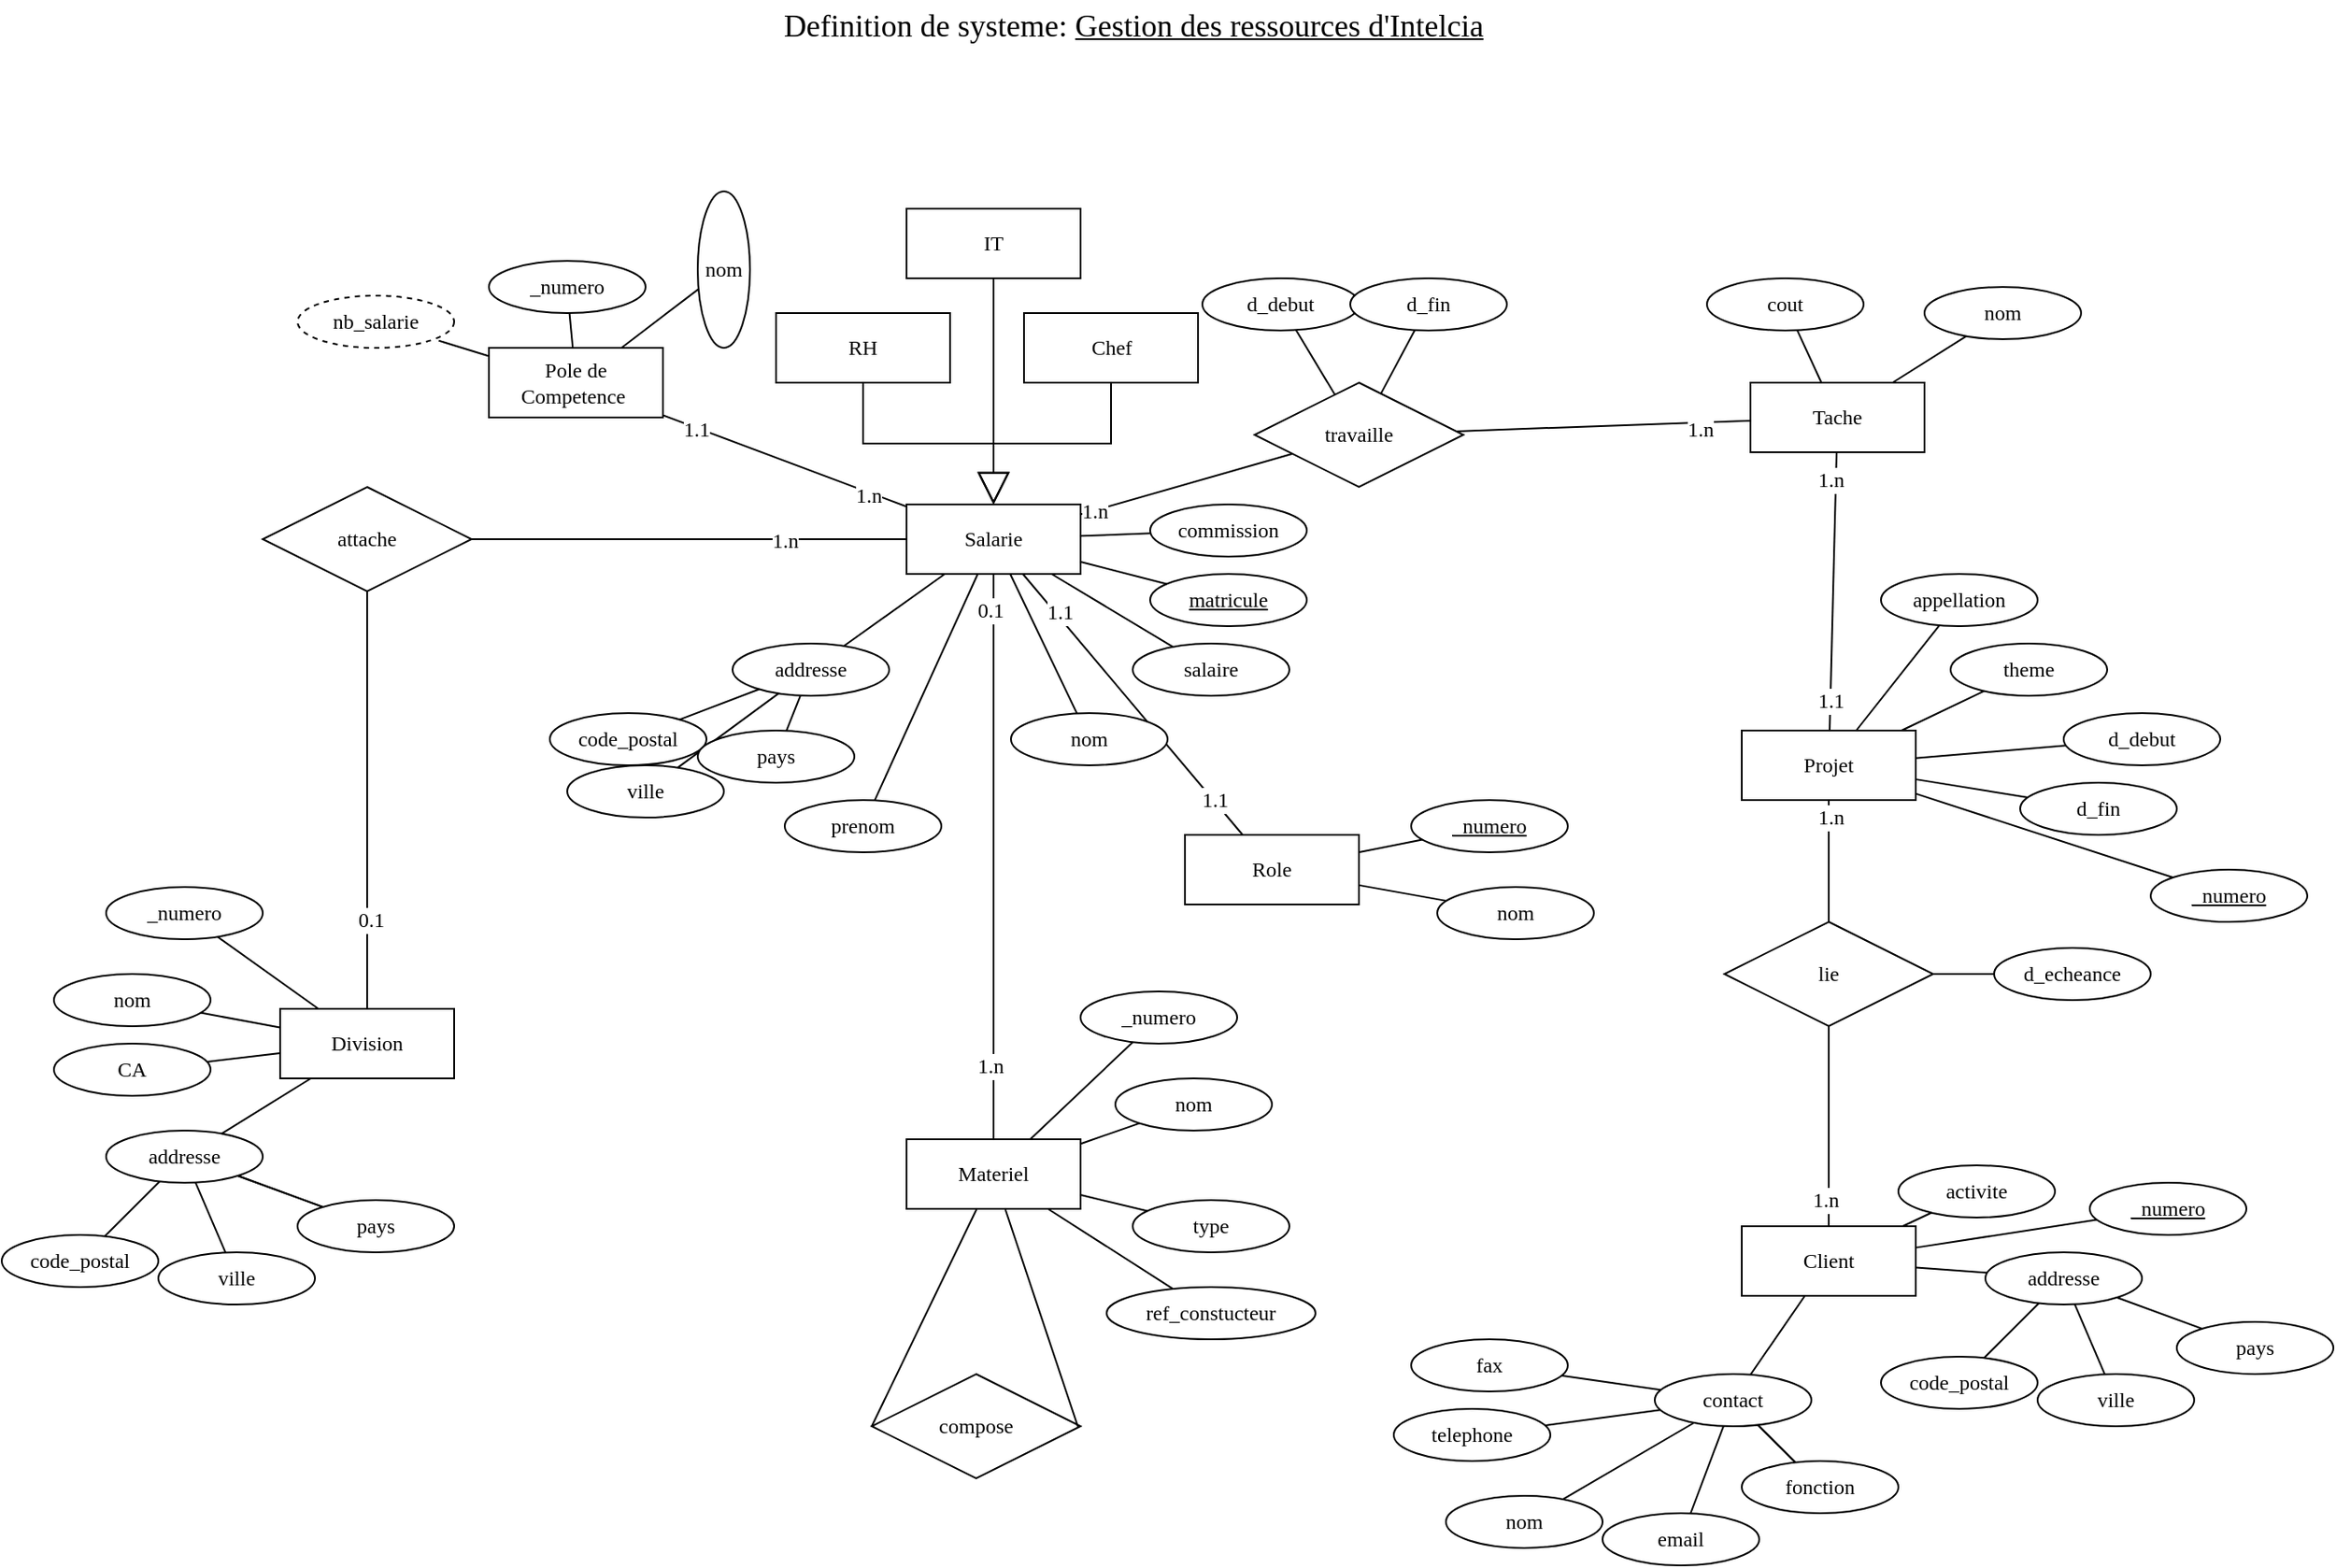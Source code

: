 <mxfile pages="5">
    <diagram id="bdgE2_GAcZ9DKhTOPS81" name="Analyse (ER Diagram)">
        <mxGraphModel dx="1019" dy="594" grid="1" gridSize="10" guides="1" tooltips="1" connect="1" arrows="1" fold="1" page="1" pageScale="1" pageWidth="1600" pageHeight="1200" math="0" shadow="0">
            <root>
                <mxCell id="0"/>
                <mxCell id="1" parent="0"/>
                <mxCell id="npOZBPY14uxUANWgl99w-3" value="Pole de Competence&amp;nbsp;" style="whiteSpace=wrap;html=1;align=center;fontFamily=Agave;" parent="1" vertex="1">
                    <mxGeometry x="400" y="320" width="100" height="40" as="geometry"/>
                </mxCell>
                <mxCell id="npOZBPY14uxUANWgl99w-8" value="Definition de systeme:&amp;nbsp;&lt;u&gt;Gestion des ressources d'Intelcia&lt;/u&gt;" style="text;html=1;resizable=0;autosize=1;align=center;verticalAlign=middle;points=[];fillColor=none;strokeColor=none;rounded=0;fontFamily=Agave;fontSize=18;" parent="1" vertex="1">
                    <mxGeometry x="510" y="120" width="520" height="30" as="geometry"/>
                </mxCell>
                <mxCell id="npOZBPY14uxUANWgl99w-61" value="" style="group" parent="1" vertex="1" connectable="0">
                    <mxGeometry x="640" y="360" width="210" height="180" as="geometry"/>
                </mxCell>
                <mxCell id="npOZBPY14uxUANWgl99w-2" value="Salarie" style="whiteSpace=wrap;html=1;align=center;fontFamily=Agave;" parent="npOZBPY14uxUANWgl99w-61" vertex="1">
                    <mxGeometry y="50" width="100" height="40" as="geometry"/>
                </mxCell>
                <mxCell id="npOZBPY14uxUANWgl99w-26" value="&lt;u&gt;matricule&lt;/u&gt;" style="ellipse;whiteSpace=wrap;html=1;align=center;fontFamily=Agave;fontSize=12;" parent="npOZBPY14uxUANWgl99w-61" vertex="1">
                    <mxGeometry x="140" y="90" width="90" height="30" as="geometry"/>
                </mxCell>
                <mxCell id="npOZBPY14uxUANWgl99w-29" style="edgeStyle=none;rounded=0;orthogonalLoop=1;jettySize=auto;html=1;fontFamily=Agave;fontSize=12;endArrow=none;endFill=0;" parent="npOZBPY14uxUANWgl99w-61" source="npOZBPY14uxUANWgl99w-2" target="npOZBPY14uxUANWgl99w-26" edge="1">
                    <mxGeometry relative="1" as="geometry"/>
                </mxCell>
                <mxCell id="npOZBPY14uxUANWgl99w-28" value="salaire" style="ellipse;whiteSpace=wrap;html=1;align=center;fontFamily=Agave;fontSize=12;" parent="npOZBPY14uxUANWgl99w-61" vertex="1">
                    <mxGeometry x="130" y="130" width="90" height="30" as="geometry"/>
                </mxCell>
                <mxCell id="npOZBPY14uxUANWgl99w-30" style="edgeStyle=none;rounded=0;orthogonalLoop=1;jettySize=auto;html=1;fontFamily=Agave;fontSize=12;endArrow=none;endFill=0;" parent="npOZBPY14uxUANWgl99w-61" source="npOZBPY14uxUANWgl99w-2" target="npOZBPY14uxUANWgl99w-28" edge="1">
                    <mxGeometry relative="1" as="geometry"/>
                </mxCell>
                <mxCell id="npOZBPY14uxUANWgl99w-113" value="commission" style="ellipse;whiteSpace=wrap;html=1;align=center;fontFamily=Agave;fontSize=12;" parent="npOZBPY14uxUANWgl99w-61" vertex="1">
                    <mxGeometry x="140" y="50" width="90" height="30" as="geometry"/>
                </mxCell>
                <mxCell id="npOZBPY14uxUANWgl99w-114" style="edgeStyle=none;rounded=0;orthogonalLoop=1;jettySize=auto;html=1;fontFamily=Agave;fontSize=12;endArrow=none;endFill=0;" parent="npOZBPY14uxUANWgl99w-61" source="npOZBPY14uxUANWgl99w-113" target="npOZBPY14uxUANWgl99w-2" edge="1">
                    <mxGeometry relative="1" as="geometry"/>
                </mxCell>
                <mxCell id="npOZBPY14uxUANWgl99w-63" value="" style="group" parent="1" vertex="1" connectable="0">
                    <mxGeometry x="320" y="390" width="310" height="170" as="geometry"/>
                </mxCell>
                <mxCell id="npOZBPY14uxUANWgl99w-70" value="attache" style="shape=rhombus;perimeter=rhombusPerimeter;whiteSpace=wrap;html=1;align=center;fontFamily=Agave;fontSize=12;" parent="npOZBPY14uxUANWgl99w-63" vertex="1">
                    <mxGeometry x="-50" y="10" width="120" height="60" as="geometry"/>
                </mxCell>
                <mxCell id="npOZBPY14uxUANWgl99w-25" value="addresse" style="ellipse;whiteSpace=wrap;html=1;align=center;fontFamily=Agave;fontSize=12;" parent="npOZBPY14uxUANWgl99w-63" vertex="1">
                    <mxGeometry x="220" y="100" width="90" height="30" as="geometry"/>
                </mxCell>
                <mxCell id="YqO20RBmo2p7kICsqSfq-43" value="code_postal" style="ellipse;whiteSpace=wrap;html=1;align=center;fontFamily=Agave;fontSize=12;" parent="npOZBPY14uxUANWgl99w-63" vertex="1">
                    <mxGeometry x="115" y="140" width="90" height="30" as="geometry"/>
                </mxCell>
                <mxCell id="YqO20RBmo2p7kICsqSfq-40" style="edgeStyle=none;rounded=0;orthogonalLoop=1;jettySize=auto;html=1;fontFamily=Agave;fontSize=12;endArrow=none;endFill=0;" parent="npOZBPY14uxUANWgl99w-63" source="npOZBPY14uxUANWgl99w-25" target="YqO20RBmo2p7kICsqSfq-43" edge="1">
                    <mxGeometry relative="1" as="geometry">
                        <mxPoint x="215.77" y="173.27" as="sourcePoint"/>
                    </mxGeometry>
                </mxCell>
                <mxCell id="npOZBPY14uxUANWgl99w-64" value="" style="group" parent="1" vertex="1" connectable="0">
                    <mxGeometry x="1040" y="450" width="355" height="150" as="geometry"/>
                </mxCell>
                <mxCell id="npOZBPY14uxUANWgl99w-5" value="Projet" style="whiteSpace=wrap;html=1;align=center;fontFamily=Agave;" parent="npOZBPY14uxUANWgl99w-64" vertex="1">
                    <mxGeometry x="80" y="90" width="100" height="40" as="geometry"/>
                </mxCell>
                <mxCell id="npOZBPY14uxUANWgl99w-12" value="appellation" style="ellipse;whiteSpace=wrap;html=1;align=center;fontFamily=Agave;fontSize=12;" parent="npOZBPY14uxUANWgl99w-64" vertex="1">
                    <mxGeometry x="160" width="90" height="30" as="geometry"/>
                </mxCell>
                <mxCell id="npOZBPY14uxUANWgl99w-16" style="edgeStyle=none;rounded=0;orthogonalLoop=1;jettySize=auto;html=1;fontFamily=Agave;fontSize=12;endArrow=none;endFill=0;" parent="npOZBPY14uxUANWgl99w-64" source="npOZBPY14uxUANWgl99w-5" target="npOZBPY14uxUANWgl99w-12" edge="1">
                    <mxGeometry relative="1" as="geometry"/>
                </mxCell>
                <mxCell id="npOZBPY14uxUANWgl99w-13" value="theme" style="ellipse;whiteSpace=wrap;html=1;align=center;fontFamily=Agave;fontSize=12;" parent="npOZBPY14uxUANWgl99w-64" vertex="1">
                    <mxGeometry x="200" y="40" width="90" height="30" as="geometry"/>
                </mxCell>
                <mxCell id="npOZBPY14uxUANWgl99w-17" style="edgeStyle=none;rounded=0;orthogonalLoop=1;jettySize=auto;html=1;fontFamily=Agave;fontSize=12;endArrow=none;endFill=0;" parent="npOZBPY14uxUANWgl99w-64" source="npOZBPY14uxUANWgl99w-5" target="npOZBPY14uxUANWgl99w-13" edge="1">
                    <mxGeometry relative="1" as="geometry"/>
                </mxCell>
                <mxCell id="npOZBPY14uxUANWgl99w-15" value="d_fin" style="ellipse;whiteSpace=wrap;html=1;align=center;fontFamily=Agave;fontSize=12;" parent="npOZBPY14uxUANWgl99w-64" vertex="1">
                    <mxGeometry x="240" y="120" width="90" height="30" as="geometry"/>
                </mxCell>
                <mxCell id="npOZBPY14uxUANWgl99w-19" style="edgeStyle=none;rounded=0;orthogonalLoop=1;jettySize=auto;html=1;fontFamily=Agave;fontSize=12;endArrow=none;endFill=0;" parent="npOZBPY14uxUANWgl99w-64" source="npOZBPY14uxUANWgl99w-5" target="npOZBPY14uxUANWgl99w-15" edge="1">
                    <mxGeometry relative="1" as="geometry"/>
                </mxCell>
                <mxCell id="npOZBPY14uxUANWgl99w-14" value="d_debut" style="ellipse;whiteSpace=wrap;html=1;align=center;fontFamily=Agave;fontSize=12;" parent="npOZBPY14uxUANWgl99w-64" vertex="1">
                    <mxGeometry x="265" y="80" width="90" height="30" as="geometry"/>
                </mxCell>
                <mxCell id="npOZBPY14uxUANWgl99w-18" style="edgeStyle=none;rounded=0;orthogonalLoop=1;jettySize=auto;html=1;fontFamily=Agave;fontSize=12;endArrow=none;endFill=0;" parent="npOZBPY14uxUANWgl99w-64" source="npOZBPY14uxUANWgl99w-5" target="npOZBPY14uxUANWgl99w-14" edge="1">
                    <mxGeometry relative="1" as="geometry">
                        <mxPoint x="215" y="225.161" as="sourcePoint"/>
                    </mxGeometry>
                </mxCell>
                <mxCell id="npOZBPY14uxUANWgl99w-67" value="" style="group" parent="1" vertex="1" connectable="0">
                    <mxGeometry x="640" y="690" width="235" height="215" as="geometry"/>
                </mxCell>
                <mxCell id="npOZBPY14uxUANWgl99w-7" value="Materiel" style="whiteSpace=wrap;html=1;align=center;fontFamily=Agave;" parent="npOZBPY14uxUANWgl99w-67" vertex="1">
                    <mxGeometry y="85" width="100" height="40" as="geometry"/>
                </mxCell>
                <mxCell id="npOZBPY14uxUANWgl99w-53" value="_numero" style="ellipse;whiteSpace=wrap;html=1;align=center;fontFamily=Agave;fontSize=12;" parent="npOZBPY14uxUANWgl99w-67" vertex="1">
                    <mxGeometry x="100" width="90" height="30" as="geometry"/>
                </mxCell>
                <mxCell id="npOZBPY14uxUANWgl99w-57" style="edgeStyle=none;rounded=0;orthogonalLoop=1;jettySize=auto;html=1;fontFamily=Agave;fontSize=12;endArrow=none;endFill=0;" parent="npOZBPY14uxUANWgl99w-67" source="npOZBPY14uxUANWgl99w-7" target="npOZBPY14uxUANWgl99w-53" edge="1">
                    <mxGeometry relative="1" as="geometry"/>
                </mxCell>
                <mxCell id="npOZBPY14uxUANWgl99w-54" value="nom" style="ellipse;whiteSpace=wrap;html=1;align=center;fontFamily=Agave;fontSize=12;" parent="npOZBPY14uxUANWgl99w-67" vertex="1">
                    <mxGeometry x="120" y="50" width="90" height="30" as="geometry"/>
                </mxCell>
                <mxCell id="npOZBPY14uxUANWgl99w-58" style="edgeStyle=none;rounded=0;orthogonalLoop=1;jettySize=auto;html=1;fontFamily=Agave;fontSize=12;endArrow=none;endFill=0;" parent="npOZBPY14uxUANWgl99w-67" source="npOZBPY14uxUANWgl99w-7" target="npOZBPY14uxUANWgl99w-54" edge="1">
                    <mxGeometry relative="1" as="geometry"/>
                </mxCell>
                <mxCell id="npOZBPY14uxUANWgl99w-55" value="type" style="ellipse;whiteSpace=wrap;html=1;align=center;fontFamily=Agave;fontSize=12;" parent="npOZBPY14uxUANWgl99w-67" vertex="1">
                    <mxGeometry x="130" y="120" width="90" height="30" as="geometry"/>
                </mxCell>
                <mxCell id="npOZBPY14uxUANWgl99w-59" style="edgeStyle=none;rounded=0;orthogonalLoop=1;jettySize=auto;html=1;fontFamily=Agave;fontSize=12;endArrow=none;endFill=0;" parent="npOZBPY14uxUANWgl99w-67" source="npOZBPY14uxUANWgl99w-7" target="npOZBPY14uxUANWgl99w-55" edge="1">
                    <mxGeometry relative="1" as="geometry"/>
                </mxCell>
                <mxCell id="npOZBPY14uxUANWgl99w-56" value="ref_constucteur" style="ellipse;whiteSpace=wrap;html=1;align=center;fontFamily=Agave;fontSize=12;" parent="npOZBPY14uxUANWgl99w-67" vertex="1">
                    <mxGeometry x="115" y="170" width="120" height="30" as="geometry"/>
                </mxCell>
                <mxCell id="npOZBPY14uxUANWgl99w-60" style="edgeStyle=none;rounded=0;orthogonalLoop=1;jettySize=auto;html=1;fontFamily=Agave;fontSize=12;endArrow=none;endFill=0;" parent="npOZBPY14uxUANWgl99w-67" source="npOZBPY14uxUANWgl99w-7" target="npOZBPY14uxUANWgl99w-56" edge="1">
                    <mxGeometry relative="1" as="geometry"/>
                </mxCell>
                <mxCell id="npOZBPY14uxUANWgl99w-73" style="edgeStyle=none;rounded=0;orthogonalLoop=1;jettySize=auto;html=1;fontFamily=Agave;fontSize=12;endArrow=none;endFill=0;" parent="1" source="npOZBPY14uxUANWgl99w-70" target="npOZBPY14uxUANWgl99w-2" edge="1">
                    <mxGeometry relative="1" as="geometry"/>
                </mxCell>
                <mxCell id="npOZBPY14uxUANWgl99w-75" value="1.n" style="edgeLabel;html=1;align=center;verticalAlign=middle;resizable=0;points=[];fontSize=12;fontFamily=Agave;" parent="npOZBPY14uxUANWgl99w-73" vertex="1" connectable="0">
                    <mxGeometry x="0.439" y="-1" relative="1" as="geometry">
                        <mxPoint as="offset"/>
                    </mxGeometry>
                </mxCell>
                <mxCell id="npOZBPY14uxUANWgl99w-76" style="edgeStyle=none;rounded=0;orthogonalLoop=1;jettySize=auto;html=1;fontFamily=Agave;fontSize=12;endArrow=none;endFill=0;" parent="1" source="npOZBPY14uxUANWgl99w-2" target="npOZBPY14uxUANWgl99w-3" edge="1">
                    <mxGeometry relative="1" as="geometry"/>
                </mxCell>
                <mxCell id="npOZBPY14uxUANWgl99w-77" value="1.1" style="edgeLabel;html=1;align=center;verticalAlign=middle;resizable=0;points=[];fontSize=12;fontFamily=Agave;" parent="npOZBPY14uxUANWgl99w-76" vertex="1" connectable="0">
                    <mxGeometry x="0.732" y="1" relative="1" as="geometry">
                        <mxPoint as="offset"/>
                    </mxGeometry>
                </mxCell>
                <mxCell id="npOZBPY14uxUANWgl99w-78" value="1.n" style="edgeLabel;html=1;align=center;verticalAlign=middle;resizable=0;points=[];fontSize=12;fontFamily=Agave;" parent="npOZBPY14uxUANWgl99w-76" vertex="1" connectable="0">
                    <mxGeometry x="-0.691" y="2" relative="1" as="geometry">
                        <mxPoint as="offset"/>
                    </mxGeometry>
                </mxCell>
                <mxCell id="npOZBPY14uxUANWgl99w-79" style="edgeStyle=none;rounded=0;orthogonalLoop=1;jettySize=auto;html=1;fontFamily=Agave;fontSize=12;endArrow=none;endFill=0;" parent="1" source="npOZBPY14uxUANWgl99w-5" target="npOZBPY14uxUANWgl99w-4" edge="1">
                    <mxGeometry relative="1" as="geometry"/>
                </mxCell>
                <mxCell id="npOZBPY14uxUANWgl99w-80" value="1.1" style="edgeLabel;html=1;align=center;verticalAlign=middle;resizable=0;points=[];fontSize=12;fontFamily=Agave;" parent="npOZBPY14uxUANWgl99w-79" vertex="1" connectable="0">
                    <mxGeometry x="-0.79" relative="1" as="geometry">
                        <mxPoint as="offset"/>
                    </mxGeometry>
                </mxCell>
                <mxCell id="npOZBPY14uxUANWgl99w-81" value="1.n" style="edgeLabel;html=1;align=center;verticalAlign=middle;resizable=0;points=[];fontSize=12;fontFamily=Agave;" parent="npOZBPY14uxUANWgl99w-79" vertex="1" connectable="0">
                    <mxGeometry x="0.808" y="3" relative="1" as="geometry">
                        <mxPoint as="offset"/>
                    </mxGeometry>
                </mxCell>
                <mxCell id="npOZBPY14uxUANWgl99w-82" style="edgeStyle=none;rounded=0;orthogonalLoop=1;jettySize=auto;html=1;fontFamily=Agave;fontSize=12;endArrow=none;endFill=0;startArrow=none;" parent="1" source="npOZBPY14uxUANWgl99w-137" target="npOZBPY14uxUANWgl99w-6" edge="1">
                    <mxGeometry relative="1" as="geometry"/>
                </mxCell>
                <mxCell id="npOZBPY14uxUANWgl99w-83" value="1.n" style="edgeLabel;html=1;align=center;verticalAlign=middle;resizable=0;points=[];fontSize=12;fontFamily=Agave;" parent="npOZBPY14uxUANWgl99w-82" vertex="1" connectable="0">
                    <mxGeometry x="0.886" y="-2" relative="1" as="geometry">
                        <mxPoint y="-9" as="offset"/>
                    </mxGeometry>
                </mxCell>
                <mxCell id="npOZBPY14uxUANWgl99w-85" style="edgeStyle=none;rounded=0;orthogonalLoop=1;jettySize=auto;html=1;fontFamily=Agave;fontSize=12;endArrow=none;endFill=0;" parent="1" source="npOZBPY14uxUANWgl99w-2" target="npOZBPY14uxUANWgl99w-7" edge="1">
                    <mxGeometry relative="1" as="geometry"/>
                </mxCell>
                <mxCell id="npOZBPY14uxUANWgl99w-86" value="1.n" style="edgeLabel;html=1;align=center;verticalAlign=middle;resizable=0;points=[];fontSize=12;fontFamily=Agave;" parent="npOZBPY14uxUANWgl99w-85" vertex="1" connectable="0">
                    <mxGeometry x="0.741" y="-2" relative="1" as="geometry">
                        <mxPoint as="offset"/>
                    </mxGeometry>
                </mxCell>
                <mxCell id="npOZBPY14uxUANWgl99w-87" value="0.1" style="edgeLabel;html=1;align=center;verticalAlign=middle;resizable=0;points=[];fontSize=12;fontFamily=Agave;" parent="npOZBPY14uxUANWgl99w-85" vertex="1" connectable="0">
                    <mxGeometry x="-0.875" y="-2" relative="1" as="geometry">
                        <mxPoint as="offset"/>
                    </mxGeometry>
                </mxCell>
                <mxCell id="npOZBPY14uxUANWgl99w-88" style="edgeStyle=none;rounded=0;orthogonalLoop=1;jettySize=auto;html=1;fontFamily=Agave;fontSize=12;endArrow=none;endFill=0;startArrow=none;" parent="1" source="YqO20RBmo2p7kICsqSfq-1" target="npOZBPY14uxUANWgl99w-4" edge="1">
                    <mxGeometry relative="1" as="geometry"/>
                </mxCell>
                <mxCell id="npOZBPY14uxUANWgl99w-90" value="1.n" style="edgeLabel;html=1;align=center;verticalAlign=middle;resizable=0;points=[];fontSize=12;fontFamily=Agave;" parent="npOZBPY14uxUANWgl99w-88" vertex="1" connectable="0">
                    <mxGeometry x="0.907" y="-2" relative="1" as="geometry">
                        <mxPoint x="-22" y="3" as="offset"/>
                    </mxGeometry>
                </mxCell>
                <mxCell id="npOZBPY14uxUANWgl99w-93" value="" style="group" parent="1" vertex="1" connectable="0">
                    <mxGeometry x="1100" y="280" width="220" height="100" as="geometry"/>
                </mxCell>
                <mxCell id="npOZBPY14uxUANWgl99w-62" value="" style="group" parent="npOZBPY14uxUANWgl99w-93" vertex="1" connectable="0">
                    <mxGeometry x="25" y="10" width="190" height="90" as="geometry"/>
                </mxCell>
                <mxCell id="YqO20RBmo2p7kICsqSfq-14" style="edgeStyle=none;rounded=0;orthogonalLoop=1;jettySize=auto;html=1;fontFamily=Agave;fontSize=12;endArrow=none;endFill=0;" parent="npOZBPY14uxUANWgl99w-62" source="npOZBPY14uxUANWgl99w-4" target="YqO20RBmo2p7kICsqSfq-12" edge="1">
                    <mxGeometry relative="1" as="geometry"/>
                </mxCell>
                <mxCell id="npOZBPY14uxUANWgl99w-4" value="Tache" style="whiteSpace=wrap;html=1;align=center;fontFamily=Agave;" parent="npOZBPY14uxUANWgl99w-62" vertex="1">
                    <mxGeometry y="50" width="100" height="40" as="geometry"/>
                </mxCell>
                <mxCell id="YqO20RBmo2p7kICsqSfq-12" value="nom" style="ellipse;whiteSpace=wrap;html=1;align=center;fontFamily=Agave;fontSize=12;" parent="npOZBPY14uxUANWgl99w-62" vertex="1">
                    <mxGeometry x="100" y="-5" width="90" height="30" as="geometry"/>
                </mxCell>
                <mxCell id="npOZBPY14uxUANWgl99w-50" value="cout" style="ellipse;whiteSpace=wrap;html=1;align=center;fontFamily=Agave;fontSize=12;" parent="npOZBPY14uxUANWgl99w-93" vertex="1">
                    <mxGeometry width="90" height="30" as="geometry"/>
                </mxCell>
                <mxCell id="npOZBPY14uxUANWgl99w-51" style="edgeStyle=none;rounded=0;orthogonalLoop=1;jettySize=auto;html=1;fontFamily=Agave;fontSize=12;endArrow=none;endFill=0;" parent="npOZBPY14uxUANWgl99w-93" source="npOZBPY14uxUANWgl99w-4" target="npOZBPY14uxUANWgl99w-50" edge="1">
                    <mxGeometry relative="1" as="geometry"/>
                </mxCell>
                <mxCell id="npOZBPY14uxUANWgl99w-9" value="&lt;u&gt;_numero&lt;/u&gt;" style="ellipse;whiteSpace=wrap;html=1;align=center;fontFamily=Agave;fontSize=12;" parent="1" vertex="1">
                    <mxGeometry x="1355" y="620" width="90" height="30" as="geometry"/>
                </mxCell>
                <mxCell id="npOZBPY14uxUANWgl99w-10" style="rounded=0;orthogonalLoop=1;jettySize=auto;html=1;fontFamily=Agave;fontSize=12;endArrow=none;endFill=0;" parent="1" source="npOZBPY14uxUANWgl99w-5" target="npOZBPY14uxUANWgl99w-9" edge="1">
                    <mxGeometry relative="1" as="geometry"/>
                </mxCell>
                <mxCell id="npOZBPY14uxUANWgl99w-133" value="d_debut" style="ellipse;whiteSpace=wrap;html=1;align=center;fontFamily=Agave;fontSize=12;" parent="1" vertex="1">
                    <mxGeometry x="810" y="280" width="90" height="30" as="geometry"/>
                </mxCell>
                <mxCell id="npOZBPY14uxUANWgl99w-135" value="" style="edgeStyle=none;rounded=0;orthogonalLoop=1;jettySize=auto;html=1;fontFamily=Agave;fontSize=12;endArrow=none;endFill=0;" parent="1" source="YqO20RBmo2p7kICsqSfq-1" target="npOZBPY14uxUANWgl99w-133" edge="1">
                    <mxGeometry relative="1" as="geometry"/>
                </mxCell>
                <mxCell id="npOZBPY14uxUANWgl99w-138" value="" style="edgeStyle=none;rounded=0;orthogonalLoop=1;jettySize=auto;html=1;fontFamily=Agave;fontSize=12;endArrow=none;endFill=0;" parent="1" source="npOZBPY14uxUANWgl99w-5" target="npOZBPY14uxUANWgl99w-137" edge="1">
                    <mxGeometry relative="1" as="geometry">
                        <mxPoint x="1020" y="640" as="sourcePoint"/>
                        <mxPoint x="1020" y="765" as="targetPoint"/>
                    </mxGeometry>
                </mxCell>
                <mxCell id="npOZBPY14uxUANWgl99w-140" value="1.n" style="edgeLabel;html=1;align=center;verticalAlign=middle;resizable=0;points=[];fontSize=12;fontFamily=Agave;" parent="npOZBPY14uxUANWgl99w-138" vertex="1" connectable="0">
                    <mxGeometry x="-0.914" y="1" relative="1" as="geometry">
                        <mxPoint y="7" as="offset"/>
                    </mxGeometry>
                </mxCell>
                <mxCell id="YqO20RBmo2p7kICsqSfq-8" style="edgeStyle=none;rounded=0;orthogonalLoop=1;jettySize=auto;html=1;fontFamily=Agave;fontSize=12;endArrow=none;endFill=0;" parent="1" source="YqO20RBmo2p7kICsqSfq-1" target="YqO20RBmo2p7kICsqSfq-7" edge="1">
                    <mxGeometry relative="1" as="geometry"/>
                </mxCell>
                <mxCell id="YqO20RBmo2p7kICsqSfq-1" value="travaille" style="shape=rhombus;perimeter=rhombusPerimeter;whiteSpace=wrap;html=1;align=center;fontFamily=Agave;fontSize=12;" parent="1" vertex="1">
                    <mxGeometry x="840" y="340" width="120" height="60" as="geometry"/>
                </mxCell>
                <mxCell id="YqO20RBmo2p7kICsqSfq-2" value="" style="edgeStyle=none;rounded=0;orthogonalLoop=1;jettySize=auto;html=1;fontFamily=Agave;fontSize=12;endArrow=none;endFill=0;" parent="1" source="npOZBPY14uxUANWgl99w-2" target="YqO20RBmo2p7kICsqSfq-1" edge="1">
                    <mxGeometry relative="1" as="geometry">
                        <mxPoint x="740" y="423.582" as="sourcePoint"/>
                        <mxPoint x="975" y="346.418" as="targetPoint"/>
                    </mxGeometry>
                </mxCell>
                <mxCell id="YqO20RBmo2p7kICsqSfq-4" value="1.n" style="edgeLabel;html=1;align=center;verticalAlign=middle;resizable=0;points=[];fontSize=12;fontFamily=Agave;" parent="YqO20RBmo2p7kICsqSfq-2" vertex="1" connectable="0">
                    <mxGeometry x="-0.872" y="-1" relative="1" as="geometry">
                        <mxPoint y="-1" as="offset"/>
                    </mxGeometry>
                </mxCell>
                <mxCell id="YqO20RBmo2p7kICsqSfq-7" value="d_fin" style="ellipse;whiteSpace=wrap;html=1;align=center;fontFamily=Agave;fontSize=12;" parent="1" vertex="1">
                    <mxGeometry x="895" y="280" width="90" height="30" as="geometry"/>
                </mxCell>
                <mxCell id="YqO20RBmo2p7kICsqSfq-37" style="edgeStyle=none;rounded=0;orthogonalLoop=1;jettySize=auto;html=1;fontFamily=Agave;fontSize=12;endArrow=none;endFill=0;" parent="1" source="YqO20RBmo2p7kICsqSfq-11" target="npOZBPY14uxUANWgl99w-3" edge="1">
                    <mxGeometry relative="1" as="geometry"/>
                </mxCell>
                <mxCell id="YqO20RBmo2p7kICsqSfq-11" value="nb_salarie" style="ellipse;whiteSpace=wrap;html=1;align=center;fontFamily=Agave;fontSize=12;dashed=1;perimeterSpacing=2;strokeWidth=1;" parent="1" vertex="1">
                    <mxGeometry x="290" y="290" width="90" height="30" as="geometry"/>
                </mxCell>
                <mxCell id="YqO20RBmo2p7kICsqSfq-38" style="edgeStyle=none;rounded=0;orthogonalLoop=1;jettySize=auto;html=1;fontFamily=Agave;fontSize=12;endArrow=none;endFill=0;" parent="1" source="YqO20RBmo2p7kICsqSfq-17" target="npOZBPY14uxUANWgl99w-3" edge="1">
                    <mxGeometry relative="1" as="geometry"/>
                </mxCell>
                <mxCell id="YqO20RBmo2p7kICsqSfq-17" value="_numero" style="ellipse;whiteSpace=wrap;html=1;align=center;fontFamily=Agave;fontSize=12;" parent="1" vertex="1">
                    <mxGeometry x="400" y="270" width="90" height="30" as="geometry"/>
                </mxCell>
                <mxCell id="YqO20RBmo2p7kICsqSfq-48" style="edgeStyle=none;rounded=0;orthogonalLoop=1;jettySize=auto;html=1;fontFamily=Agave;fontSize=12;endArrow=none;endFill=0;" parent="1" source="YqO20RBmo2p7kICsqSfq-20" target="npOZBPY14uxUANWgl99w-2" edge="1">
                    <mxGeometry relative="1" as="geometry"/>
                </mxCell>
                <mxCell id="YqO20RBmo2p7kICsqSfq-20" value="prenom" style="ellipse;whiteSpace=wrap;html=1;align=center;fontFamily=Agave;fontSize=12;" parent="1" vertex="1">
                    <mxGeometry x="570" y="580" width="90" height="30" as="geometry"/>
                </mxCell>
                <mxCell id="YqO20RBmo2p7kICsqSfq-39" style="edgeStyle=none;rounded=0;orthogonalLoop=1;jettySize=auto;html=1;fontFamily=Agave;fontSize=12;endArrow=none;endFill=0;" parent="1" source="YqO20RBmo2p7kICsqSfq-34" target="npOZBPY14uxUANWgl99w-3" edge="1">
                    <mxGeometry relative="1" as="geometry"/>
                </mxCell>
                <mxCell id="YqO20RBmo2p7kICsqSfq-34" value="nom" style="ellipse;whiteSpace=wrap;html=1;align=center;fontFamily=Agave;fontSize=12;direction=south;" parent="1" vertex="1">
                    <mxGeometry x="520" y="230" width="30" height="90" as="geometry"/>
                </mxCell>
                <mxCell id="npOZBPY14uxUANWgl99w-32" style="edgeStyle=none;rounded=0;orthogonalLoop=1;jettySize=auto;html=1;fontFamily=Agave;fontSize=12;endArrow=none;endFill=0;" parent="1" source="npOZBPY14uxUANWgl99w-2" target="npOZBPY14uxUANWgl99w-25" edge="1">
                    <mxGeometry relative="1" as="geometry"/>
                </mxCell>
                <mxCell id="YqO20RBmo2p7kICsqSfq-41" style="edgeStyle=none;rounded=0;orthogonalLoop=1;jettySize=auto;html=1;fontFamily=Agave;fontSize=12;endArrow=none;endFill=0;" parent="1" source="npOZBPY14uxUANWgl99w-25" target="YqO20RBmo2p7kICsqSfq-44" edge="1">
                    <mxGeometry relative="1" as="geometry">
                        <mxPoint x="551.39" y="553.888" as="sourcePoint"/>
                    </mxGeometry>
                </mxCell>
                <mxCell id="YqO20RBmo2p7kICsqSfq-42" value="" style="edgeStyle=none;rounded=0;orthogonalLoop=1;jettySize=auto;html=1;fontFamily=Agave;fontSize=12;endArrow=none;endFill=0;" parent="1" source="npOZBPY14uxUANWgl99w-25" target="YqO20RBmo2p7kICsqSfq-45" edge="1">
                    <mxGeometry relative="1" as="geometry">
                        <mxPoint x="575.733" y="549.997" as="sourcePoint"/>
                    </mxGeometry>
                </mxCell>
                <mxCell id="YqO20RBmo2p7kICsqSfq-44" value="ville" style="ellipse;whiteSpace=wrap;html=1;align=center;fontFamily=Agave;fontSize=12;" parent="1" vertex="1">
                    <mxGeometry x="445" y="560" width="90" height="30" as="geometry"/>
                </mxCell>
                <mxCell id="YqO20RBmo2p7kICsqSfq-45" value="pays" style="ellipse;whiteSpace=wrap;html=1;align=center;fontFamily=Agave;fontSize=12;" parent="1" vertex="1">
                    <mxGeometry x="520" y="540" width="90" height="30" as="geometry"/>
                </mxCell>
                <mxCell id="YqO20RBmo2p7kICsqSfq-46" value="" style="group" parent="1" vertex="1" connectable="0">
                    <mxGeometry x="920" y="790" width="540" height="230" as="geometry"/>
                </mxCell>
                <mxCell id="npOZBPY14uxUANWgl99w-66" value="" style="group" parent="YqO20RBmo2p7kICsqSfq-46" vertex="1" connectable="0">
                    <mxGeometry x="200" width="180" height="75" as="geometry"/>
                </mxCell>
                <mxCell id="npOZBPY14uxUANWgl99w-6" value="Client" style="whiteSpace=wrap;html=1;align=center;fontFamily=Agave;" parent="npOZBPY14uxUANWgl99w-66" vertex="1">
                    <mxGeometry y="35" width="100" height="40" as="geometry"/>
                </mxCell>
                <mxCell id="npOZBPY14uxUANWgl99w-52" value="activite" style="ellipse;whiteSpace=wrap;html=1;align=center;fontFamily=Agave;fontSize=12;" parent="npOZBPY14uxUANWgl99w-66" vertex="1">
                    <mxGeometry x="90" width="90" height="30" as="geometry"/>
                </mxCell>
                <mxCell id="npOZBPY14uxUANWgl99w-65" style="edgeStyle=none;rounded=0;orthogonalLoop=1;jettySize=auto;html=1;fontFamily=Agave;fontSize=12;endArrow=none;endFill=0;" parent="npOZBPY14uxUANWgl99w-66" source="npOZBPY14uxUANWgl99w-6" target="npOZBPY14uxUANWgl99w-52" edge="1">
                    <mxGeometry relative="1" as="geometry"/>
                </mxCell>
                <mxCell id="npOZBPY14uxUANWgl99w-106" value="addresse" style="ellipse;whiteSpace=wrap;html=1;align=center;fontFamily=Agave;fontSize=12;" parent="YqO20RBmo2p7kICsqSfq-46" vertex="1">
                    <mxGeometry x="340" y="50" width="90" height="30" as="geometry"/>
                </mxCell>
                <mxCell id="npOZBPY14uxUANWgl99w-107" value="code_postal" style="ellipse;whiteSpace=wrap;html=1;align=center;fontFamily=Agave;fontSize=12;" parent="YqO20RBmo2p7kICsqSfq-46" vertex="1">
                    <mxGeometry x="280" y="110" width="90" height="30" as="geometry"/>
                </mxCell>
                <mxCell id="npOZBPY14uxUANWgl99w-103" style="edgeStyle=none;rounded=0;orthogonalLoop=1;jettySize=auto;html=1;fontFamily=Agave;fontSize=12;endArrow=none;endFill=0;" parent="YqO20RBmo2p7kICsqSfq-46" source="npOZBPY14uxUANWgl99w-106" target="npOZBPY14uxUANWgl99w-107" edge="1">
                    <mxGeometry relative="1" as="geometry"/>
                </mxCell>
                <mxCell id="npOZBPY14uxUANWgl99w-108" value="ville" style="ellipse;whiteSpace=wrap;html=1;align=center;fontFamily=Agave;fontSize=12;" parent="YqO20RBmo2p7kICsqSfq-46" vertex="1">
                    <mxGeometry x="370" y="120" width="90" height="30" as="geometry"/>
                </mxCell>
                <mxCell id="npOZBPY14uxUANWgl99w-104" style="edgeStyle=none;rounded=0;orthogonalLoop=1;jettySize=auto;html=1;fontFamily=Agave;fontSize=12;endArrow=none;endFill=0;" parent="YqO20RBmo2p7kICsqSfq-46" source="npOZBPY14uxUANWgl99w-106" target="npOZBPY14uxUANWgl99w-108" edge="1">
                    <mxGeometry relative="1" as="geometry"/>
                </mxCell>
                <mxCell id="npOZBPY14uxUANWgl99w-109" value="pays" style="ellipse;whiteSpace=wrap;html=1;align=center;fontFamily=Agave;fontSize=12;" parent="YqO20RBmo2p7kICsqSfq-46" vertex="1">
                    <mxGeometry x="450" y="90" width="90" height="30" as="geometry"/>
                </mxCell>
                <mxCell id="npOZBPY14uxUANWgl99w-105" style="edgeStyle=none;rounded=0;orthogonalLoop=1;jettySize=auto;html=1;fontFamily=Agave;fontSize=12;endArrow=none;endFill=0;" parent="YqO20RBmo2p7kICsqSfq-46" source="npOZBPY14uxUANWgl99w-106" target="npOZBPY14uxUANWgl99w-109" edge="1">
                    <mxGeometry relative="1" as="geometry"/>
                </mxCell>
                <mxCell id="npOZBPY14uxUANWgl99w-110" style="edgeStyle=none;rounded=0;orthogonalLoop=1;jettySize=auto;html=1;fontFamily=Agave;fontSize=12;endArrow=none;endFill=0;" parent="YqO20RBmo2p7kICsqSfq-46" source="npOZBPY14uxUANWgl99w-6" target="npOZBPY14uxUANWgl99w-106" edge="1">
                    <mxGeometry relative="1" as="geometry"/>
                </mxCell>
                <mxCell id="npOZBPY14uxUANWgl99w-120" style="edgeStyle=none;rounded=0;orthogonalLoop=1;jettySize=auto;html=1;fontFamily=Agave;fontSize=12;endArrow=none;endFill=0;" parent="YqO20RBmo2p7kICsqSfq-46" source="npOZBPY14uxUANWgl99w-126" target="npOZBPY14uxUANWgl99w-6" edge="1">
                    <mxGeometry relative="1" as="geometry">
                        <mxPoint x="166" y="160" as="sourcePoint"/>
                    </mxGeometry>
                </mxCell>
                <mxCell id="npOZBPY14uxUANWgl99w-126" value="contact" style="ellipse;whiteSpace=wrap;html=1;align=center;fontFamily=Agave;fontSize=12;" parent="YqO20RBmo2p7kICsqSfq-46" vertex="1">
                    <mxGeometry x="150" y="120" width="90" height="30" as="geometry"/>
                </mxCell>
                <mxCell id="npOZBPY14uxUANWgl99w-127" value="nom" style="ellipse;whiteSpace=wrap;html=1;align=center;fontFamily=Agave;fontSize=12;" parent="YqO20RBmo2p7kICsqSfq-46" vertex="1">
                    <mxGeometry x="30" y="190" width="90" height="30" as="geometry"/>
                </mxCell>
                <mxCell id="npOZBPY14uxUANWgl99w-122" style="edgeStyle=none;rounded=0;orthogonalLoop=1;jettySize=auto;html=1;fontFamily=Agave;fontSize=12;endArrow=none;endFill=0;" parent="YqO20RBmo2p7kICsqSfq-46" source="npOZBPY14uxUANWgl99w-126" target="npOZBPY14uxUANWgl99w-127" edge="1">
                    <mxGeometry relative="1" as="geometry"/>
                </mxCell>
                <mxCell id="npOZBPY14uxUANWgl99w-128" value="email" style="ellipse;whiteSpace=wrap;html=1;align=center;fontFamily=Agave;fontSize=12;" parent="YqO20RBmo2p7kICsqSfq-46" vertex="1">
                    <mxGeometry x="120" y="200" width="90" height="30" as="geometry"/>
                </mxCell>
                <mxCell id="npOZBPY14uxUANWgl99w-123" style="edgeStyle=none;rounded=0;orthogonalLoop=1;jettySize=auto;html=1;fontFamily=Agave;fontSize=12;endArrow=none;endFill=0;" parent="YqO20RBmo2p7kICsqSfq-46" source="npOZBPY14uxUANWgl99w-126" target="npOZBPY14uxUANWgl99w-128" edge="1">
                    <mxGeometry relative="1" as="geometry"/>
                </mxCell>
                <mxCell id="npOZBPY14uxUANWgl99w-129" value="fonction" style="ellipse;whiteSpace=wrap;html=1;align=center;fontFamily=Agave;fontSize=12;" parent="YqO20RBmo2p7kICsqSfq-46" vertex="1">
                    <mxGeometry x="200" y="170" width="90" height="30" as="geometry"/>
                </mxCell>
                <mxCell id="npOZBPY14uxUANWgl99w-124" style="edgeStyle=none;rounded=0;orthogonalLoop=1;jettySize=auto;html=1;fontFamily=Agave;fontSize=12;endArrow=none;endFill=0;" parent="YqO20RBmo2p7kICsqSfq-46" source="npOZBPY14uxUANWgl99w-126" target="npOZBPY14uxUANWgl99w-129" edge="1">
                    <mxGeometry relative="1" as="geometry"/>
                </mxCell>
                <mxCell id="npOZBPY14uxUANWgl99w-125" value="" style="edgeStyle=none;rounded=0;orthogonalLoop=1;jettySize=auto;html=1;fontFamily=Agave;fontSize=12;endArrow=none;endFill=0;" parent="YqO20RBmo2p7kICsqSfq-46" source="npOZBPY14uxUANWgl99w-126" target="npOZBPY14uxUANWgl99w-129" edge="1">
                    <mxGeometry relative="1" as="geometry"/>
                </mxCell>
                <mxCell id="npOZBPY14uxUANWgl99w-131" style="edgeStyle=none;rounded=0;orthogonalLoop=1;jettySize=auto;html=1;fontFamily=Agave;fontSize=12;endArrow=none;endFill=0;" parent="YqO20RBmo2p7kICsqSfq-46" source="npOZBPY14uxUANWgl99w-130" target="npOZBPY14uxUANWgl99w-126" edge="1">
                    <mxGeometry relative="1" as="geometry"/>
                </mxCell>
                <mxCell id="npOZBPY14uxUANWgl99w-130" value="telephone" style="ellipse;whiteSpace=wrap;html=1;align=center;fontFamily=Agave;fontSize=12;" parent="YqO20RBmo2p7kICsqSfq-46" vertex="1">
                    <mxGeometry y="140" width="90" height="30" as="geometry"/>
                </mxCell>
                <mxCell id="YqO20RBmo2p7kICsqSfq-10" value="" style="edgeStyle=none;rounded=0;orthogonalLoop=1;jettySize=auto;html=1;fontFamily=Agave;fontSize=12;endArrow=none;endFill=0;" parent="YqO20RBmo2p7kICsqSfq-46" source="YqO20RBmo2p7kICsqSfq-9" target="npOZBPY14uxUANWgl99w-126" edge="1">
                    <mxGeometry relative="1" as="geometry"/>
                </mxCell>
                <mxCell id="YqO20RBmo2p7kICsqSfq-9" value="fax" style="ellipse;whiteSpace=wrap;html=1;align=center;fontFamily=Agave;fontSize=12;" parent="YqO20RBmo2p7kICsqSfq-46" vertex="1">
                    <mxGeometry x="10" y="100" width="90" height="30" as="geometry"/>
                </mxCell>
                <mxCell id="YqO20RBmo2p7kICsqSfq-18" value="&lt;u&gt;_numero&lt;/u&gt;" style="ellipse;whiteSpace=wrap;html=1;align=center;fontFamily=Agave;fontSize=12;" parent="YqO20RBmo2p7kICsqSfq-46" vertex="1">
                    <mxGeometry x="400" y="10" width="90" height="30" as="geometry"/>
                </mxCell>
                <mxCell id="YqO20RBmo2p7kICsqSfq-19" style="edgeStyle=none;rounded=0;orthogonalLoop=1;jettySize=auto;html=1;fontFamily=Agave;fontSize=12;endArrow=none;endFill=0;" parent="YqO20RBmo2p7kICsqSfq-46" source="npOZBPY14uxUANWgl99w-6" target="YqO20RBmo2p7kICsqSfq-18" edge="1">
                    <mxGeometry relative="1" as="geometry"/>
                </mxCell>
                <mxCell id="YqO20RBmo2p7kICsqSfq-47" value="" style="group" parent="1" vertex="1" connectable="0">
                    <mxGeometry x="1110" y="650" width="245" height="60" as="geometry"/>
                </mxCell>
                <mxCell id="npOZBPY14uxUANWgl99w-137" value="lie" style="shape=rhombus;perimeter=rhombusPerimeter;whiteSpace=wrap;html=1;align=center;fontFamily=Agave;fontSize=12;" parent="YqO20RBmo2p7kICsqSfq-47" vertex="1">
                    <mxGeometry width="120" height="60" as="geometry"/>
                </mxCell>
                <mxCell id="YqO20RBmo2p7kICsqSfq-22" style="edgeStyle=none;rounded=0;orthogonalLoop=1;jettySize=auto;html=1;fontFamily=Agave;fontSize=12;endArrow=none;endFill=0;" parent="YqO20RBmo2p7kICsqSfq-47" source="YqO20RBmo2p7kICsqSfq-21" target="npOZBPY14uxUANWgl99w-137" edge="1">
                    <mxGeometry relative="1" as="geometry"/>
                </mxCell>
                <mxCell id="YqO20RBmo2p7kICsqSfq-21" value="d_echeance" style="ellipse;whiteSpace=wrap;html=1;align=center;fontFamily=Agave;fontSize=12;" parent="YqO20RBmo2p7kICsqSfq-47" vertex="1">
                    <mxGeometry x="155" y="15" width="90" height="30" as="geometry"/>
                </mxCell>
                <mxCell id="YqO20RBmo2p7kICsqSfq-27" value="compose" style="shape=rhombus;perimeter=rhombusPerimeter;whiteSpace=wrap;html=1;align=center;fontFamily=Agave;fontSize=12;" parent="1" vertex="1">
                    <mxGeometry x="620" y="910" width="120" height="60" as="geometry"/>
                </mxCell>
                <mxCell id="YqO20RBmo2p7kICsqSfq-26" style="edgeStyle=none;rounded=0;orthogonalLoop=1;jettySize=auto;html=1;fontFamily=Agave;fontSize=12;endArrow=none;endFill=0;exitX=0.988;exitY=0.508;exitDx=0;exitDy=0;exitPerimeter=0;" parent="1" source="YqO20RBmo2p7kICsqSfq-27" target="npOZBPY14uxUANWgl99w-7" edge="1">
                    <mxGeometry relative="1" as="geometry">
                        <mxPoint x="541.768" y="855" as="targetPoint"/>
                    </mxGeometry>
                </mxCell>
                <mxCell id="YqO20RBmo2p7kICsqSfq-28" style="edgeStyle=none;rounded=0;orthogonalLoop=1;jettySize=auto;html=1;fontFamily=Agave;fontSize=12;endArrow=none;endFill=0;entryX=0;entryY=0.5;entryDx=0;entryDy=0;" parent="1" source="npOZBPY14uxUANWgl99w-7" target="YqO20RBmo2p7kICsqSfq-27" edge="1">
                    <mxGeometry relative="1" as="geometry">
                        <mxPoint x="518.0" y="855" as="sourcePoint"/>
                    </mxGeometry>
                </mxCell>
                <mxCell id="npOZBPY14uxUANWgl99w-1" value="Division" style="whiteSpace=wrap;html=1;align=center;fontFamily=Agave;" parent="1" vertex="1">
                    <mxGeometry x="280" y="700" width="100" height="40" as="geometry"/>
                </mxCell>
                <mxCell id="npOZBPY14uxUANWgl99w-71" value="" style="endArrow=none;html=1;rounded=0;fontFamily=Agave;fontSize=12;" parent="1" source="npOZBPY14uxUANWgl99w-1" target="npOZBPY14uxUANWgl99w-70" edge="1">
                    <mxGeometry relative="1" as="geometry">
                        <mxPoint x="355" y="590" as="sourcePoint"/>
                        <mxPoint x="515" y="590" as="targetPoint"/>
                    </mxGeometry>
                </mxCell>
                <mxCell id="npOZBPY14uxUANWgl99w-74" value="0.1" style="edgeLabel;html=1;align=center;verticalAlign=middle;resizable=0;points=[];fontSize=12;fontFamily=Agave;" parent="npOZBPY14uxUANWgl99w-71" vertex="1" connectable="0">
                    <mxGeometry x="-0.57" y="-2" relative="1" as="geometry">
                        <mxPoint as="offset"/>
                    </mxGeometry>
                </mxCell>
                <mxCell id="npOZBPY14uxUANWgl99w-21" value="_numero" style="ellipse;whiteSpace=wrap;html=1;align=center;fontFamily=Agave;fontSize=12;" parent="1" vertex="1">
                    <mxGeometry x="180" y="630" width="90" height="30" as="geometry"/>
                </mxCell>
                <mxCell id="npOZBPY14uxUANWgl99w-33" style="edgeStyle=none;rounded=0;orthogonalLoop=1;jettySize=auto;html=1;fontFamily=Agave;fontSize=12;endArrow=none;endFill=0;" parent="1" source="npOZBPY14uxUANWgl99w-1" target="npOZBPY14uxUANWgl99w-21" edge="1">
                    <mxGeometry relative="1" as="geometry"/>
                </mxCell>
                <mxCell id="npOZBPY14uxUANWgl99w-22" value="nom" style="ellipse;whiteSpace=wrap;html=1;align=center;fontFamily=Agave;fontSize=12;" parent="1" vertex="1">
                    <mxGeometry x="150" y="680" width="90" height="30" as="geometry"/>
                </mxCell>
                <mxCell id="npOZBPY14uxUANWgl99w-34" style="edgeStyle=none;rounded=0;orthogonalLoop=1;jettySize=auto;html=1;fontFamily=Agave;fontSize=12;endArrow=none;endFill=0;" parent="1" source="npOZBPY14uxUANWgl99w-1" target="npOZBPY14uxUANWgl99w-22" edge="1">
                    <mxGeometry relative="1" as="geometry"/>
                </mxCell>
                <mxCell id="npOZBPY14uxUANWgl99w-100" style="edgeStyle=none;rounded=0;orthogonalLoop=1;jettySize=auto;html=1;fontFamily=Agave;fontSize=12;endArrow=none;endFill=0;" parent="1" source="npOZBPY14uxUANWgl99w-24" target="npOZBPY14uxUANWgl99w-97" edge="1">
                    <mxGeometry relative="1" as="geometry"/>
                </mxCell>
                <mxCell id="npOZBPY14uxUANWgl99w-101" style="edgeStyle=none;rounded=0;orthogonalLoop=1;jettySize=auto;html=1;fontFamily=Agave;fontSize=12;endArrow=none;endFill=0;" parent="1" source="npOZBPY14uxUANWgl99w-24" target="npOZBPY14uxUANWgl99w-98" edge="1">
                    <mxGeometry relative="1" as="geometry"/>
                </mxCell>
                <mxCell id="npOZBPY14uxUANWgl99w-102" style="edgeStyle=none;rounded=0;orthogonalLoop=1;jettySize=auto;html=1;fontFamily=Agave;fontSize=12;endArrow=none;endFill=0;" parent="1" source="npOZBPY14uxUANWgl99w-24" target="npOZBPY14uxUANWgl99w-99" edge="1">
                    <mxGeometry relative="1" as="geometry"/>
                </mxCell>
                <mxCell id="npOZBPY14uxUANWgl99w-121" value="" style="edgeStyle=none;rounded=0;orthogonalLoop=1;jettySize=auto;html=1;fontFamily=Agave;fontSize=12;endArrow=none;endFill=0;" parent="1" source="npOZBPY14uxUANWgl99w-24" target="npOZBPY14uxUANWgl99w-99" edge="1">
                    <mxGeometry relative="1" as="geometry"/>
                </mxCell>
                <mxCell id="npOZBPY14uxUANWgl99w-24" value="addresse" style="ellipse;whiteSpace=wrap;html=1;align=center;fontFamily=Agave;fontSize=12;" parent="1" vertex="1">
                    <mxGeometry x="180" y="770" width="90" height="30" as="geometry"/>
                </mxCell>
                <mxCell id="npOZBPY14uxUANWgl99w-36" style="edgeStyle=none;rounded=0;orthogonalLoop=1;jettySize=auto;html=1;fontFamily=Agave;fontSize=12;endArrow=none;endFill=0;" parent="1" source="npOZBPY14uxUANWgl99w-1" target="npOZBPY14uxUANWgl99w-24" edge="1">
                    <mxGeometry relative="1" as="geometry"/>
                </mxCell>
                <mxCell id="npOZBPY14uxUANWgl99w-98" value="ville" style="ellipse;whiteSpace=wrap;html=1;align=center;fontFamily=Agave;fontSize=12;" parent="1" vertex="1">
                    <mxGeometry x="210" y="840" width="90" height="30" as="geometry"/>
                </mxCell>
                <mxCell id="npOZBPY14uxUANWgl99w-99" value="pays" style="ellipse;whiteSpace=wrap;html=1;align=center;fontFamily=Agave;fontSize=12;" parent="1" vertex="1">
                    <mxGeometry x="290" y="810" width="90" height="30" as="geometry"/>
                </mxCell>
                <mxCell id="npOZBPY14uxUANWgl99w-112" style="edgeStyle=none;rounded=0;orthogonalLoop=1;jettySize=auto;html=1;fontFamily=Agave;fontSize=12;endArrow=none;endFill=0;" parent="1" source="npOZBPY14uxUANWgl99w-111" target="npOZBPY14uxUANWgl99w-1" edge="1">
                    <mxGeometry relative="1" as="geometry"/>
                </mxCell>
                <mxCell id="npOZBPY14uxUANWgl99w-111" value="CA" style="ellipse;whiteSpace=wrap;html=1;align=center;fontFamily=Agave;fontSize=12;" parent="1" vertex="1">
                    <mxGeometry x="150" y="720" width="90" height="30" as="geometry"/>
                </mxCell>
                <mxCell id="npOZBPY14uxUANWgl99w-97" value="code_postal" style="ellipse;whiteSpace=wrap;html=1;align=center;fontFamily=Agave;fontSize=12;" parent="1" vertex="1">
                    <mxGeometry x="120" y="830" width="90" height="30" as="geometry"/>
                </mxCell>
                <mxCell id="lIDujSDDgOE0MDBlE6Uk-2" style="edgeStyle=none;rounded=0;orthogonalLoop=1;jettySize=auto;html=1;fontFamily=Agave;fontSize=12;endArrow=none;endFill=0;" parent="1" source="npOZBPY14uxUANWgl99w-2" target="lIDujSDDgOE0MDBlE6Uk-1" edge="1">
                    <mxGeometry relative="1" as="geometry">
                        <mxPoint x="650" y="421.25" as="sourcePoint"/>
                        <mxPoint x="510" y="368.75" as="targetPoint"/>
                    </mxGeometry>
                </mxCell>
                <mxCell id="lIDujSDDgOE0MDBlE6Uk-3" value="1.1" style="edgeLabel;html=1;align=center;verticalAlign=middle;resizable=0;points=[];fontSize=12;fontFamily=Agave;" parent="lIDujSDDgOE0MDBlE6Uk-2" vertex="1" connectable="0">
                    <mxGeometry x="0.732" y="1" relative="1" as="geometry">
                        <mxPoint as="offset"/>
                    </mxGeometry>
                </mxCell>
                <mxCell id="lIDujSDDgOE0MDBlE6Uk-4" value="1.1" style="edgeLabel;html=1;align=center;verticalAlign=middle;resizable=0;points=[];fontSize=12;fontFamily=Agave;" parent="lIDujSDDgOE0MDBlE6Uk-2" vertex="1" connectable="0">
                    <mxGeometry x="-0.691" y="2" relative="1" as="geometry">
                        <mxPoint as="offset"/>
                    </mxGeometry>
                </mxCell>
                <mxCell id="lIDujSDDgOE0MDBlE6Uk-12" value="" style="group" parent="1" vertex="1" connectable="0">
                    <mxGeometry x="800" y="580" width="235" height="80" as="geometry"/>
                </mxCell>
                <mxCell id="lIDujSDDgOE0MDBlE6Uk-1" value="Role" style="whiteSpace=wrap;html=1;align=center;fontFamily=Agave;" parent="lIDujSDDgOE0MDBlE6Uk-12" vertex="1">
                    <mxGeometry y="20" width="100" height="40" as="geometry"/>
                </mxCell>
                <mxCell id="lIDujSDDgOE0MDBlE6Uk-5" style="edgeStyle=none;rounded=0;orthogonalLoop=1;jettySize=auto;html=1;fontFamily=Agave;fontSize=12;endArrow=none;endFill=0;" parent="lIDujSDDgOE0MDBlE6Uk-12" source="lIDujSDDgOE0MDBlE6Uk-6" target="lIDujSDDgOE0MDBlE6Uk-1" edge="1">
                    <mxGeometry relative="1" as="geometry">
                        <mxPoint x="-19.091" y="-110" as="targetPoint"/>
                    </mxGeometry>
                </mxCell>
                <mxCell id="lIDujSDDgOE0MDBlE6Uk-6" value="&lt;u&gt;_numero&lt;/u&gt;" style="ellipse;whiteSpace=wrap;html=1;align=center;fontFamily=Agave;fontSize=12;" parent="lIDujSDDgOE0MDBlE6Uk-12" vertex="1">
                    <mxGeometry x="130" width="90" height="30" as="geometry"/>
                </mxCell>
                <mxCell id="lIDujSDDgOE0MDBlE6Uk-8" value="nom" style="ellipse;whiteSpace=wrap;html=1;align=center;fontFamily=Agave;fontSize=12;" parent="lIDujSDDgOE0MDBlE6Uk-12" vertex="1">
                    <mxGeometry x="145" y="50" width="90" height="30" as="geometry"/>
                </mxCell>
                <mxCell id="lIDujSDDgOE0MDBlE6Uk-10" style="edgeStyle=none;rounded=0;orthogonalLoop=1;jettySize=auto;html=1;fontFamily=Agave;fontSize=12;endArrow=none;endFill=0;" parent="lIDujSDDgOE0MDBlE6Uk-12" source="lIDujSDDgOE0MDBlE6Uk-8" target="lIDujSDDgOE0MDBlE6Uk-1" edge="1">
                    <mxGeometry relative="1" as="geometry">
                        <mxPoint x="110" y="40.0" as="targetPoint"/>
                        <mxPoint x="145.929" y="32.442" as="sourcePoint"/>
                    </mxGeometry>
                </mxCell>
                <mxCell id="2" value="IT" style="whiteSpace=wrap;html=1;align=center;fontFamily=Agave;" vertex="1" parent="1">
                    <mxGeometry x="640" y="240" width="100" height="40" as="geometry"/>
                </mxCell>
                <mxCell id="3" value="RH" style="whiteSpace=wrap;html=1;align=center;fontFamily=Agave;" vertex="1" parent="1">
                    <mxGeometry x="565" y="300" width="100" height="40" as="geometry"/>
                </mxCell>
                <mxCell id="4" value="Chef" style="whiteSpace=wrap;html=1;align=center;fontFamily=Agave;" vertex="1" parent="1">
                    <mxGeometry x="707.5" y="300" width="100" height="40" as="geometry"/>
                </mxCell>
                <mxCell id="drNQcIWVp2yWyVYgk0XF-4" value="" style="endArrow=block;endSize=16;endFill=0;html=1;rounded=0;fontFamily=Agave;edgeStyle=orthogonalEdgeStyle;" edge="1" parent="1" source="3" target="npOZBPY14uxUANWgl99w-2">
                    <mxGeometry width="160" relative="1" as="geometry">
                        <mxPoint x="970" y="194" as="sourcePoint"/>
                        <mxPoint x="790" y="270" as="targetPoint"/>
                    </mxGeometry>
                </mxCell>
                <mxCell id="drNQcIWVp2yWyVYgk0XF-5" value="" style="endArrow=block;endSize=16;endFill=0;html=1;rounded=0;fontFamily=Agave;edgeStyle=orthogonalEdgeStyle;entryX=0.5;entryY=0;entryDx=0;entryDy=0;" edge="1" parent="1" source="2" target="npOZBPY14uxUANWgl99w-2">
                    <mxGeometry width="160" relative="1" as="geometry">
                        <mxPoint x="638.636" y="350" as="sourcePoint"/>
                        <mxPoint x="686" y="380" as="targetPoint"/>
                    </mxGeometry>
                </mxCell>
                <mxCell id="drNQcIWVp2yWyVYgk0XF-6" value="" style="endArrow=block;endSize=16;endFill=0;html=1;rounded=0;fontFamily=Agave;edgeStyle=orthogonalEdgeStyle;entryX=0.5;entryY=0;entryDx=0;entryDy=0;" edge="1" parent="1" source="4" target="npOZBPY14uxUANWgl99w-2">
                    <mxGeometry width="160" relative="1" as="geometry">
                        <mxPoint x="648.636" y="360" as="sourcePoint"/>
                        <mxPoint x="700" y="380" as="targetPoint"/>
                    </mxGeometry>
                </mxCell>
                <mxCell id="YqO20RBmo2p7kICsqSfq-15" value="nom" style="ellipse;whiteSpace=wrap;html=1;align=center;fontFamily=Agave;fontSize=12;" parent="1" vertex="1">
                    <mxGeometry x="700" y="530" width="90" height="30" as="geometry"/>
                </mxCell>
                <mxCell id="YqO20RBmo2p7kICsqSfq-16" style="edgeStyle=none;rounded=0;orthogonalLoop=1;jettySize=auto;html=1;fontFamily=Agave;fontSize=12;endArrow=none;endFill=0;" parent="1" source="npOZBPY14uxUANWgl99w-2" target="YqO20RBmo2p7kICsqSfq-15" edge="1">
                    <mxGeometry relative="1" as="geometry"/>
                </mxCell>
            </root>
        </mxGraphModel>
    </diagram>
    <diagram id="oNEQeq1zD60gwC85VS1M" name="Use Case Diagram">
        <mxGraphModel dx="1019" dy="594" grid="1" gridSize="10" guides="1" tooltips="1" connect="1" arrows="1" fold="1" page="1" pageScale="1" pageWidth="1920" pageHeight="1200" math="0" shadow="0">
            <root>
                <mxCell id="1Xc1mPug8fr70iw47ySE-0"/>
                <mxCell id="1Xc1mPug8fr70iw47ySE-1" parent="1Xc1mPug8fr70iw47ySE-0"/>
                <mxCell id="tjLgaX9Bl1WX5YhsoMBy-4" value="&amp;lt;&amp;lt; Gestion des ressources d'Intelcia &amp;gt;&amp;gt;" style="shape=rect;html=1;verticalAlign=top;fontStyle=1;whiteSpace=wrap;align=center;fontFamily=Agave;fontSize=12;strokeWidth=2;fillColor=#FFFFFF;" parent="1Xc1mPug8fr70iw47ySE-1" vertex="1">
                    <mxGeometry x="540" y="70" width="840" height="1110" as="geometry"/>
                </mxCell>
                <mxCell id="4vwxk-9-OZSfLFXafOVW-3" value="" style="rounded=0;whiteSpace=wrap;html=1;dashed=1;fontFamily=Agave;strokeWidth=1;" parent="1Xc1mPug8fr70iw47ySE-1" vertex="1">
                    <mxGeometry x="630" y="170" width="260" height="310" as="geometry"/>
                </mxCell>
                <mxCell id="4vwxk-9-OZSfLFXafOVW-2" value="" style="rounded=0;whiteSpace=wrap;html=1;dashed=1;fontFamily=Agave;strokeWidth=1;" parent="1Xc1mPug8fr70iw47ySE-1" vertex="1">
                    <mxGeometry x="640" y="530" width="400" height="280" as="geometry"/>
                </mxCell>
                <mxCell id="4vwxk-9-OZSfLFXafOVW-1" value="" style="rounded=0;whiteSpace=wrap;html=1;dashed=1;fontFamily=Agave;strokeWidth=1;" parent="1Xc1mPug8fr70iw47ySE-1" vertex="1">
                    <mxGeometry x="640" y="900" width="400" height="250" as="geometry"/>
                </mxCell>
                <mxCell id="2JgwG-C6MJhAHjM2vc4k-1" style="edgeStyle=none;rounded=0;orthogonalLoop=1;jettySize=auto;html=1;fontFamily=Agave;fontSize=12;endArrow=none;endFill=0;fillColor=#d5e8d4;strokeColor=#82b366;" parent="1Xc1mPug8fr70iw47ySE-1" source="tjLgaX9Bl1WX5YhsoMBy-0" target="2JgwG-C6MJhAHjM2vc4k-0" edge="1">
                    <mxGeometry relative="1" as="geometry"/>
                </mxCell>
                <mxCell id="2JgwG-C6MJhAHjM2vc4k-2" style="edgeStyle=none;rounded=0;orthogonalLoop=1;jettySize=auto;html=1;fontFamily=Agave;fontSize=12;endArrow=none;endFill=0;fillColor=#d5e8d4;strokeColor=#82b366;" parent="1Xc1mPug8fr70iw47ySE-1" source="tjLgaX9Bl1WX5YhsoMBy-0" target="tyFL-XnkPjfpiGa-aZxs-14" edge="1">
                    <mxGeometry relative="1" as="geometry">
                        <mxPoint x="810" y="520" as="targetPoint"/>
                    </mxGeometry>
                </mxCell>
                <mxCell id="tjLgaX9Bl1WX5YhsoMBy-0" value="Salarie" style="shape=umlActor;verticalLabelPosition=bottom;verticalAlign=top;html=1;fontFamily=Agave;fontSize=12;strokeWidth=2;fillColor=#d5e8d4;strokeColor=#82b366;" parent="1Xc1mPug8fr70iw47ySE-1" vertex="1">
                    <mxGeometry x="300" y="260" width="30" height="60" as="geometry"/>
                </mxCell>
                <mxCell id="tjLgaX9Bl1WX5YhsoMBy-3" value="&lt;p style=&quot;margin: 0px ; margin-top: 4px ; text-align: center&quot;&gt;&amp;lt;&amp;lt;actor&amp;gt;&amp;gt;&lt;br&gt;&lt;b&gt;Client&lt;/b&gt;&lt;/p&gt;" style="shape=rect;html=1;overflow=fill;html=1;whiteSpace=wrap;align=center;fontFamily=Agave;fontSize=12;strokeWidth=2;" parent="1Xc1mPug8fr70iw47ySE-1" vertex="1">
                    <mxGeometry x="1550" y="615" width="80" height="40" as="geometry"/>
                </mxCell>
                <mxCell id="OFGfBCe2F7SFtxvB2sqR-0" value="Diagramme de cas d'utilisation" style="text;html=1;resizable=0;autosize=1;align=center;verticalAlign=middle;points=[];fillColor=none;strokeColor=none;rounded=0;fontFamily=Agave;fontSize=18;fontStyle=1" parent="1Xc1mPug8fr70iw47ySE-1" vertex="1">
                    <mxGeometry x="800" y="10" width="290" height="30" as="geometry"/>
                </mxCell>
                <mxCell id="tyFL-XnkPjfpiGa-aZxs-0" value="s'authentifier" style="ellipse;whiteSpace=wrap;html=1;fontFamily=Agave;fontSize=12;strokeWidth=2;" parent="1Xc1mPug8fr70iw47ySE-1" vertex="1">
                    <mxGeometry x="1150" y="210" width="140" height="50" as="geometry"/>
                </mxCell>
                <mxCell id="tyFL-XnkPjfpiGa-aZxs-9" value="&amp;lt;&amp;lt;include&amp;gt;&amp;gt;" style="edgeStyle=orthogonalEdgeStyle;html=1;endArrow=open;verticalAlign=bottom;dashed=1;labelBackgroundColor=none;rounded=0;" parent="1Xc1mPug8fr70iw47ySE-1" source="4vwxk-9-OZSfLFXafOVW-3" target="tyFL-XnkPjfpiGa-aZxs-0" edge="1">
                    <mxGeometry width="160" relative="1" as="geometry">
                        <mxPoint x="890" y="308.046" as="sourcePoint"/>
                        <mxPoint x="1450" y="470" as="targetPoint"/>
                        <Array as="points">
                            <mxPoint x="1210" y="410"/>
                        </Array>
                    </mxGeometry>
                </mxCell>
                <mxCell id="tyFL-XnkPjfpiGa-aZxs-13" value="&amp;lt;&amp;lt;include&amp;gt;&amp;gt;" style="edgeStyle=orthogonalEdgeStyle;html=1;endArrow=open;verticalAlign=bottom;dashed=1;labelBackgroundColor=none;rounded=0;" parent="1Xc1mPug8fr70iw47ySE-1" source="4vwxk-9-OZSfLFXafOVW-2" target="tyFL-XnkPjfpiGa-aZxs-0" edge="1">
                    <mxGeometry width="160" relative="1" as="geometry">
                        <mxPoint x="1020" y="568.91" as="sourcePoint"/>
                        <mxPoint x="1330" y="470" as="targetPoint"/>
                        <Array as="points">
                            <mxPoint x="1230" y="670"/>
                        </Array>
                    </mxGeometry>
                </mxCell>
                <mxCell id="eJpdwnOav07cDBDJGT9b-0" value="&amp;lt;&amp;lt;include&amp;gt;&amp;gt;" style="edgeStyle=orthogonalEdgeStyle;html=1;endArrow=open;verticalAlign=bottom;dashed=1;labelBackgroundColor=none;rounded=0;" parent="1Xc1mPug8fr70iw47ySE-1" source="4vwxk-9-OZSfLFXafOVW-1" target="tyFL-XnkPjfpiGa-aZxs-0" edge="1">
                    <mxGeometry width="160" relative="1" as="geometry">
                        <mxPoint x="1030" y="1038.342" as="sourcePoint"/>
                        <mxPoint x="1520" y="350" as="targetPoint"/>
                        <Array as="points">
                            <mxPoint x="1250" y="940"/>
                        </Array>
                    </mxGeometry>
                </mxCell>
                <mxCell id="qqNVNW1DodWj2GTPdWxy-0" value="Chef" style="shape=umlActor;verticalLabelPosition=bottom;verticalAlign=top;html=1;fontFamily=Agave;fontSize=12;strokeWidth=2;fillColor=#f0a30a;fontColor=#000000;strokeColor=#BD7000;" parent="1Xc1mPug8fr70iw47ySE-1" vertex="1">
                    <mxGeometry x="290" y="770" width="30" height="60" as="geometry"/>
                </mxCell>
                <mxCell id="j8uwHvymftEZ0Vfee1Uw-0" style="edgeStyle=none;rounded=0;orthogonalLoop=1;jettySize=auto;html=1;endArrow=none;endFill=0;fillColor=#f5f5f5;strokeColor=#B5ACBA;" parent="1Xc1mPug8fr70iw47ySE-1" source="tjLgaX9Bl1WX5YhsoMBy-3" target="eJpdwnOav07cDBDJGT9b-12" edge="1">
                    <mxGeometry relative="1" as="geometry"/>
                </mxCell>
                <mxCell id="qqNVNW1DodWj2GTPdWxy-3" value="RH" style="shape=umlActor;verticalLabelPosition=bottom;verticalAlign=top;html=1;fontFamily=Agave;fontSize=12;strokeWidth=2;fillColor=#dae8fc;strokeColor=#6c8ebf;" parent="1Xc1mPug8fr70iw47ySE-1" vertex="1">
                    <mxGeometry x="307" y="540" width="30" height="60" as="geometry"/>
                </mxCell>
                <mxCell id="qqNVNW1DodWj2GTPdWxy-4" value="" style="edgeStyle=none;html=1;endArrow=block;endFill=0;endSize=12;verticalAlign=bottom;rounded=0;" parent="1Xc1mPug8fr70iw47ySE-1" source="qqNVNW1DodWj2GTPdWxy-0" edge="1">
                    <mxGeometry width="160" relative="1" as="geometry">
                        <mxPoint x="240" y="370" as="sourcePoint"/>
                        <mxPoint x="305" y="340" as="targetPoint"/>
                    </mxGeometry>
                </mxCell>
                <mxCell id="qqNVNW1DodWj2GTPdWxy-6" value="" style="edgeStyle=none;html=1;endArrow=block;endFill=0;endSize=12;verticalAlign=bottom;rounded=0;" parent="1Xc1mPug8fr70iw47ySE-1" source="qqNVNW1DodWj2GTPdWxy-3" edge="1">
                    <mxGeometry width="160" relative="1" as="geometry">
                        <mxPoint x="240" y="410" as="sourcePoint"/>
                        <mxPoint x="320" y="340" as="targetPoint"/>
                    </mxGeometry>
                </mxCell>
                <mxCell id="qqNVNW1DodWj2GTPdWxy-15" style="rounded=0;orthogonalLoop=1;jettySize=auto;html=1;fontSize=11;endArrow=none;endFill=0;fillColor=#f8cecc;strokeColor=#b85450;" parent="1Xc1mPug8fr70iw47ySE-1" source="qqNVNW1DodWj2GTPdWxy-10" target="qqNVNW1DodWj2GTPdWxy-13" edge="1">
                    <mxGeometry relative="1" as="geometry"/>
                </mxCell>
                <mxCell id="qqNVNW1DodWj2GTPdWxy-10" value="IT" style="shape=umlActor;verticalLabelPosition=bottom;verticalAlign=top;html=1;fontFamily=Agave;fontSize=12;strokeWidth=2;fillColor=#f8cecc;strokeColor=#b85450;" parent="1Xc1mPug8fr70iw47ySE-1" vertex="1">
                    <mxGeometry x="326" y="400" width="30" height="60" as="geometry"/>
                </mxCell>
                <mxCell id="qqNVNW1DodWj2GTPdWxy-12" value="" style="edgeStyle=none;html=1;endArrow=block;endFill=0;endSize=12;verticalAlign=bottom;rounded=0;" parent="1Xc1mPug8fr70iw47ySE-1" source="qqNVNW1DodWj2GTPdWxy-10" edge="1">
                    <mxGeometry width="160" relative="1" as="geometry">
                        <mxPoint x="344.318" y="540" as="sourcePoint"/>
                        <mxPoint x="340" y="340" as="targetPoint"/>
                    </mxGeometry>
                </mxCell>
                <mxCell id="qqNVNW1DodWj2GTPdWxy-17" style="edgeStyle=none;rounded=0;orthogonalLoop=1;jettySize=auto;html=1;fontFamily=Agave;fontSize=12;endArrow=none;endFill=0;fillColor=#d5e8d4;strokeColor=#82b366;" parent="1Xc1mPug8fr70iw47ySE-1" source="tjLgaX9Bl1WX5YhsoMBy-0" target="qqNVNW1DodWj2GTPdWxy-8" edge="1">
                    <mxGeometry relative="1" as="geometry">
                        <mxPoint x="340" y="299.845" as="sourcePoint"/>
                        <mxPoint x="740.029" y="295.721" as="targetPoint"/>
                    </mxGeometry>
                </mxCell>
                <mxCell id="qqNVNW1DodWj2GTPdWxy-19" style="rounded=0;orthogonalLoop=1;jettySize=auto;html=1;fontSize=11;endArrow=none;endFill=0;fillColor=#dae8fc;strokeColor=#6c8ebf;" parent="1Xc1mPug8fr70iw47ySE-1" source="qqNVNW1DodWj2GTPdWxy-3" edge="1">
                    <mxGeometry relative="1" as="geometry">
                        <mxPoint x="370" y="690.647" as="sourcePoint"/>
                        <mxPoint x="680.037" y="574.183" as="targetPoint"/>
                    </mxGeometry>
                </mxCell>
                <mxCell id="qqNVNW1DodWj2GTPdWxy-20" style="rounded=0;orthogonalLoop=1;jettySize=auto;html=1;fontSize=11;endArrow=none;endFill=0;fillColor=#dae8fc;strokeColor=#6c8ebf;" parent="1Xc1mPug8fr70iw47ySE-1" source="qqNVNW1DodWj2GTPdWxy-3" target="eJpdwnOav07cDBDJGT9b-1" edge="1">
                    <mxGeometry relative="1" as="geometry">
                        <mxPoint x="350" y="572.294" as="sourcePoint"/>
                        <mxPoint x="695.652" y="625.159" as="targetPoint"/>
                    </mxGeometry>
                </mxCell>
                <mxCell id="qqNVNW1DodWj2GTPdWxy-21" style="rounded=0;orthogonalLoop=1;jettySize=auto;html=1;fontSize=11;endArrow=none;endFill=0;fillColor=#dae8fc;strokeColor=#6c8ebf;" parent="1Xc1mPug8fr70iw47ySE-1" source="qqNVNW1DodWj2GTPdWxy-3" target="eJpdwnOav07cDBDJGT9b-2" edge="1">
                    <mxGeometry relative="1" as="geometry">
                        <mxPoint x="350" y="574.588" as="sourcePoint"/>
                        <mxPoint x="706.834" y="683.738" as="targetPoint"/>
                    </mxGeometry>
                </mxCell>
                <mxCell id="eJpdwnOav07cDBDJGT9b-5" style="rounded=0;orthogonalLoop=1;jettySize=auto;html=1;fontSize=11;endArrow=none;endFill=0;fillColor=#dae8fc;strokeColor=#6c8ebf;" parent="1Xc1mPug8fr70iw47ySE-1" source="qqNVNW1DodWj2GTPdWxy-3" target="NSt8ls9uAOCd4QLUFYDX-2" edge="1">
                    <mxGeometry relative="1" as="geometry">
                        <mxPoint x="340" y="560" as="sourcePoint"/>
                        <mxPoint x="697.448" y="745.149" as="targetPoint"/>
                    </mxGeometry>
                </mxCell>
                <mxCell id="eJpdwnOav07cDBDJGT9b-7" style="rounded=0;orthogonalLoop=1;jettySize=auto;html=1;fontSize=11;endArrow=none;endFill=0;fillColor=#dae8fc;strokeColor=#6c8ebf;elbow=vertical;" parent="1Xc1mPug8fr70iw47ySE-1" source="qqNVNW1DodWj2GTPdWxy-3" target="eJpdwnOav07cDBDJGT9b-4" edge="1">
                    <mxGeometry relative="1" as="geometry">
                        <mxPoint x="370" y="530.001" as="sourcePoint"/>
                        <mxPoint x="714.187" y="574.543" as="targetPoint"/>
                    </mxGeometry>
                </mxCell>
                <mxCell id="qqNVNW1DodWj2GTPdWxy-22" style="rounded=0;orthogonalLoop=1;jettySize=auto;html=1;fontSize=11;endArrow=none;endFill=0;fillColor=#f0a30a;strokeColor=#BD7000;" parent="1Xc1mPug8fr70iw47ySE-1" source="qqNVNW1DodWj2GTPdWxy-0" target="eJpdwnOav07cDBDJGT9b-9" edge="1">
                    <mxGeometry relative="1" as="geometry">
                        <mxPoint x="347" y="586.997" as="sourcePoint"/>
                        <mxPoint x="707.48" y="755.141" as="targetPoint"/>
                        <Array as="points">
                            <mxPoint x="740" y="930"/>
                        </Array>
                    </mxGeometry>
                </mxCell>
                <mxCell id="j8uwHvymftEZ0Vfee1Uw-3" style="rounded=0;orthogonalLoop=1;jettySize=auto;html=1;fontSize=11;endArrow=none;endFill=0;fillColor=#f0a30a;strokeColor=#BD7000;" parent="1Xc1mPug8fr70iw47ySE-1" source="qqNVNW1DodWj2GTPdWxy-0" target="eJpdwnOav07cDBDJGT9b-10" edge="1">
                    <mxGeometry relative="1" as="geometry">
                        <mxPoint x="307" y="810.002" as="sourcePoint"/>
                        <mxPoint x="727.101" y="974.391" as="targetPoint"/>
                    </mxGeometry>
                </mxCell>
                <mxCell id="j8uwHvymftEZ0Vfee1Uw-4" value="gere contrats" style="ellipse;whiteSpace=wrap;html=1;fontFamily=Agave;fontSize=12;strokeWidth=2;" parent="1Xc1mPug8fr70iw47ySE-1" vertex="1">
                    <mxGeometry x="680" y="550" width="140" height="50" as="geometry"/>
                </mxCell>
                <mxCell id="j8uwHvymftEZ0Vfee1Uw-6" style="edgeStyle=none;rounded=0;orthogonalLoop=1;jettySize=auto;html=1;endArrow=none;endFill=0;strokeColor=#6c8ebf;fillColor=#dae8fc;" parent="1Xc1mPug8fr70iw47ySE-1" source="j8uwHvymftEZ0Vfee1Uw-5" target="qqNVNW1DodWj2GTPdWxy-3" edge="1">
                    <mxGeometry relative="1" as="geometry"/>
                </mxCell>
                <mxCell id="j8uwHvymftEZ0Vfee1Uw-10" style="edgeStyle=none;rounded=0;orthogonalLoop=1;jettySize=auto;html=1;endArrow=none;endFill=0;strokeColor=#6c8ebf;fillColor=#dae8fc;" parent="1Xc1mPug8fr70iw47ySE-1" source="j8uwHvymftEZ0Vfee1Uw-9" target="qqNVNW1DodWj2GTPdWxy-3" edge="1">
                    <mxGeometry relative="1" as="geometry">
                        <mxPoint x="330" y="636.786" as="targetPoint"/>
                    </mxGeometry>
                </mxCell>
                <mxCell id="uRz8eqpiyyFdJMhnNFv7-3" style="rounded=0;orthogonalLoop=1;jettySize=auto;html=1;fontSize=11;endArrow=none;endFill=0;fillColor=#f0a30a;strokeColor=#BD7000;" parent="1Xc1mPug8fr70iw47ySE-1" source="qqNVNW1DodWj2GTPdWxy-0" target="uRz8eqpiyyFdJMhnNFv7-2" edge="1">
                    <mxGeometry relative="1" as="geometry">
                        <mxPoint x="330" y="817.247" as="sourcePoint"/>
                        <mxPoint x="718.39" y="1004.896" as="targetPoint"/>
                    </mxGeometry>
                </mxCell>
                <mxCell id="uRz8eqpiyyFdJMhnNFv7-4" style="rounded=0;orthogonalLoop=1;jettySize=auto;html=1;fontSize=11;endArrow=none;endFill=0;fillColor=#f0a30a;strokeColor=#BD7000;entryX=0.023;entryY=0.28;entryDx=0;entryDy=0;entryPerimeter=0;" parent="1Xc1mPug8fr70iw47ySE-1" source="qqNVNW1DodWj2GTPdWxy-0" target="j8uwHvymftEZ0Vfee1Uw-1" edge="1">
                    <mxGeometry relative="1" as="geometry">
                        <mxPoint x="330" y="813.908" as="sourcePoint"/>
                        <mxPoint x="853.446" y="950.267" as="targetPoint"/>
                    </mxGeometry>
                </mxCell>
                <mxCell id="uRz8eqpiyyFdJMhnNFv7-5" style="edgeStyle=none;rounded=0;orthogonalLoop=1;jettySize=auto;html=1;fontFamily=Agave;fontSize=12;endArrow=none;endFill=0;fillColor=#d5e8d4;strokeColor=#82b366;" parent="1Xc1mPug8fr70iw47ySE-1" source="tjLgaX9Bl1WX5YhsoMBy-0" target="g3dOq24_S0y77FgKDsQp-2" edge="1">
                    <mxGeometry relative="1" as="geometry">
                        <mxPoint x="326" y="296.423" as="sourcePoint"/>
                        <mxPoint x="887.274" y="1070.815" as="targetPoint"/>
                    </mxGeometry>
                </mxCell>
                <mxCell id="g3dOq24_S0y77FgKDsQp-2" value="Réalise des tâches et mis a jour leur status" style="ellipse;whiteSpace=wrap;html=1;fontFamily=Agave;fontSize=12;strokeWidth=2;" parent="1Xc1mPug8fr70iw47ySE-1" vertex="1">
                    <mxGeometry x="690" y="1060" width="140" height="50" as="geometry"/>
                </mxCell>
                <mxCell id="eJpdwnOav07cDBDJGT9b-9" value="gere des projets " style="ellipse;whiteSpace=wrap;html=1;fontFamily=Agave;fontSize=12;strokeWidth=2;" parent="1Xc1mPug8fr70iw47ySE-1" vertex="1">
                    <mxGeometry x="680" y="930" width="140" height="50" as="geometry"/>
                </mxCell>
                <mxCell id="eJpdwnOav07cDBDJGT9b-10" value="assigne projet à une équipe" style="ellipse;whiteSpace=wrap;html=1;fontFamily=Agave;fontSize=12;strokeWidth=2;" parent="1Xc1mPug8fr70iw47ySE-1" vertex="1">
                    <mxGeometry x="680" y="1000" width="140" height="50" as="geometry"/>
                </mxCell>
                <mxCell id="eJpdwnOav07cDBDJGT9b-12" value="suit l'avancement" style="ellipse;whiteSpace=wrap;html=1;fontFamily=Agave;fontSize=12;strokeWidth=2;" parent="1Xc1mPug8fr70iw47ySE-1" vertex="1">
                    <mxGeometry x="845" y="1060" width="140" height="50" as="geometry"/>
                </mxCell>
                <mxCell id="j8uwHvymftEZ0Vfee1Uw-1" value="affecte un salarié à un projet" style="ellipse;whiteSpace=wrap;html=1;fontFamily=Agave;fontSize=12;strokeWidth=2;" parent="1Xc1mPug8fr70iw47ySE-1" vertex="1">
                    <mxGeometry x="845" y="1000" width="130" height="50" as="geometry"/>
                </mxCell>
                <mxCell id="uRz8eqpiyyFdJMhnNFv7-2" value="assigne et gère les tâches du projet" style="ellipse;whiteSpace=wrap;html=1;fontFamily=Agave;fontSize=12;strokeWidth=2;" parent="1Xc1mPug8fr70iw47ySE-1" vertex="1">
                    <mxGeometry x="840" y="930" width="140" height="50" as="geometry"/>
                </mxCell>
                <mxCell id="eJpdwnOav07cDBDJGT9b-1" value="declare les heures de travail" style="ellipse;whiteSpace=wrap;html=1;fontFamily=Agave;fontSize=12;strokeWidth=2;" parent="1Xc1mPug8fr70iw47ySE-1" vertex="1">
                    <mxGeometry x="670" y="615" width="140" height="50" as="geometry"/>
                </mxCell>
                <mxCell id="eJpdwnOav07cDBDJGT9b-2" value="&lt;div&gt;gere les congés&lt;/div&gt;" style="ellipse;whiteSpace=wrap;html=1;fontFamily=Agave;fontSize=12;strokeWidth=2;" parent="1Xc1mPug8fr70iw47ySE-1" vertex="1">
                    <mxGeometry x="670" y="680" width="140" height="50" as="geometry"/>
                </mxCell>
                <mxCell id="eJpdwnOav07cDBDJGT9b-4" value="calcule des salaires" style="ellipse;whiteSpace=wrap;html=1;fontFamily=Agave;fontSize=12;strokeWidth=2;" parent="1Xc1mPug8fr70iw47ySE-1" vertex="1">
                    <mxGeometry x="840" y="550" width="140" height="50" as="geometry"/>
                </mxCell>
                <mxCell id="j8uwHvymftEZ0Vfee1Uw-5" value="gère évaluation annuelle" style="ellipse;whiteSpace=wrap;html=1;fontFamily=Agave;fontSize=12;strokeWidth=2;" parent="1Xc1mPug8fr70iw47ySE-1" vertex="1">
                    <mxGeometry x="840" y="615" width="140" height="50" as="geometry"/>
                </mxCell>
                <mxCell id="j8uwHvymftEZ0Vfee1Uw-9" value="gere les formations" style="ellipse;whiteSpace=wrap;html=1;fontFamily=Agave;fontSize=12;strokeWidth=2;" parent="1Xc1mPug8fr70iw47ySE-1" vertex="1">
                    <mxGeometry x="833" y="680" width="140" height="50" as="geometry"/>
                </mxCell>
                <mxCell id="tyFL-XnkPjfpiGa-aZxs-14" value="Demande d'un materiel" style="ellipse;whiteSpace=wrap;html=1;fontFamily=Agave;fontSize=12;strokeWidth=2;" parent="1Xc1mPug8fr70iw47ySE-1" vertex="1">
                    <mxGeometry x="700" y="180" width="140" height="50" as="geometry"/>
                </mxCell>
                <mxCell id="2JgwG-C6MJhAHjM2vc4k-0" value="demande de reparation" style="ellipse;whiteSpace=wrap;html=1;fontFamily=Agave;fontSize=12;strokeWidth=2;" parent="1Xc1mPug8fr70iw47ySE-1" vertex="1">
                    <mxGeometry x="700" y="250" width="140" height="50" as="geometry"/>
                </mxCell>
                <mxCell id="qqNVNW1DodWj2GTPdWxy-8" value="Retourne materiel" style="ellipse;whiteSpace=wrap;html=1;fontFamily=Agave;fontSize=12;strokeWidth=2;" parent="1Xc1mPug8fr70iw47ySE-1" vertex="1">
                    <mxGeometry x="700" y="330" width="140" height="50" as="geometry"/>
                </mxCell>
                <mxCell id="qqNVNW1DodWj2GTPdWxy-13" value="Gere materiel" style="ellipse;whiteSpace=wrap;html=1;fontFamily=Agave;fontSize=12;strokeWidth=2;" parent="1Xc1mPug8fr70iw47ySE-1" vertex="1">
                    <mxGeometry x="700" y="400" width="140" height="50" as="geometry"/>
                </mxCell>
                <mxCell id="NSt8ls9uAOCd4QLUFYDX-0" style="rounded=0;orthogonalLoop=1;jettySize=auto;html=1;fontSize=11;endArrow=none;endFill=0;fillColor=#f0a30a;strokeColor=#BD7000;" parent="1Xc1mPug8fr70iw47ySE-1" source="qqNVNW1DodWj2GTPdWxy-0" target="NSt8ls9uAOCd4QLUFYDX-1" edge="1">
                    <mxGeometry relative="1" as="geometry">
                        <mxPoint x="326" y="770.003" as="sourcePoint"/>
                        <mxPoint x="859.121" y="906.588" as="targetPoint"/>
                    </mxGeometry>
                </mxCell>
                <mxCell id="NSt8ls9uAOCd4QLUFYDX-1" value="suit les formations" style="ellipse;whiteSpace=wrap;html=1;fontFamily=Agave;fontSize=12;strokeWidth=2;" parent="1Xc1mPug8fr70iw47ySE-1" vertex="1">
                    <mxGeometry x="833" y="740" width="140" height="50" as="geometry"/>
                </mxCell>
                <mxCell id="NSt8ls9uAOCd4QLUFYDX-2" value="déclare les absences" style="ellipse;whiteSpace=wrap;html=1;fontFamily=Agave;fontSize=12;strokeWidth=2;" parent="1Xc1mPug8fr70iw47ySE-1" vertex="1">
                    <mxGeometry x="670" y="740" width="140" height="50" as="geometry"/>
                </mxCell>
            </root>
        </mxGraphModel>
    </diagram>
    <diagram id="3YFcAQVLYgqkn5ZDUPlG" name="Class Diagram">
        <mxGraphModel dx="1019" dy="594" grid="1" gridSize="10" guides="1" tooltips="1" connect="1" arrows="1" fold="1" page="1" pageScale="1" pageWidth="1600" pageHeight="1200" math="0" shadow="0">
            <root>
                <mxCell id="igInxXXxVEm7rp0OHY0_-0"/>
                <mxCell id="igInxXXxVEm7rp0OHY0_-1" parent="igInxXXxVEm7rp0OHY0_-0"/>
                <mxCell id="NOCBdHHtRDdtRG8OaQcI-14" style="edgeStyle=orthogonalEdgeStyle;rounded=0;orthogonalLoop=1;jettySize=auto;html=1;fontFamily=Agave;startArrow=none;startFill=0;endArrow=open;endFill=0;" parent="igInxXXxVEm7rp0OHY0_-1" source="FThYYc7iYMBQlfyZRetW-0" target="Q7-X-2Scg18HwsI0fgJN-0" edge="1">
                    <mxGeometry relative="1" as="geometry"/>
                </mxCell>
                <mxCell id="NOCBdHHtRDdtRG8OaQcI-15" value="avoir" style="edgeLabel;html=1;align=center;verticalAlign=middle;resizable=0;points=[];fontFamily=Agave;" parent="NOCBdHHtRDdtRG8OaQcI-14" vertex="1" connectable="0">
                    <mxGeometry x="0.076" relative="1" as="geometry">
                        <mxPoint x="47" as="offset"/>
                    </mxGeometry>
                </mxCell>
                <mxCell id="3Qjiv7A2jYzgAORK6RLc-0" style="rounded=0;orthogonalLoop=1;jettySize=auto;html=1;fontFamily=Agave;startArrow=none;startFill=1;endArrow=open;endFill=0;edgeStyle=elbowEdgeStyle;" parent="igInxXXxVEm7rp0OHY0_-1" target="IsBerhftVLE-LroXccty-20" edge="1">
                    <mxGeometry relative="1" as="geometry">
                        <mxPoint x="1150" y="334" as="sourcePoint"/>
                    </mxGeometry>
                </mxCell>
                <mxCell id="D7Q3CTJ17jp17-HU2Ku6-1" value="1..*" style="edgeLabel;html=1;align=center;verticalAlign=middle;resizable=0;points=[];fontFamily=Agave;" parent="3Qjiv7A2jYzgAORK6RLc-0" vertex="1" connectable="0">
                    <mxGeometry x="0.362" relative="1" as="geometry">
                        <mxPoint as="offset"/>
                    </mxGeometry>
                </mxCell>
                <mxCell id="qziCSjHKNUND8TGzUSwV-0" style="edgeStyle=orthogonalEdgeStyle;rounded=0;orthogonalLoop=1;jettySize=auto;html=1;fontFamily=Agave;startArrow=none;startFill=0;endArrow=open;endFill=0;elbow=vertical;" parent="igInxXXxVEm7rp0OHY0_-1" source="FThYYc7iYMBQlfyZRetW-0" target="IsBerhftVLE-LroXccty-0" edge="1">
                    <mxGeometry relative="1" as="geometry">
                        <Array as="points">
                            <mxPoint x="605" y="338"/>
                            <mxPoint x="605" y="238"/>
                        </Array>
                    </mxGeometry>
                </mxCell>
                <mxCell id="qziCSjHKNUND8TGzUSwV-2" value="1..*" style="edgeLabel;html=1;align=center;verticalAlign=middle;resizable=0;points=[];fontFamily=Agave;" parent="qziCSjHKNUND8TGzUSwV-0" vertex="1" connectable="0">
                    <mxGeometry x="-0.838" relative="1" as="geometry">
                        <mxPoint as="offset"/>
                    </mxGeometry>
                </mxCell>
                <mxCell id="Pwwk24bnmwc7zlGyfHGD-0" value="1..1" style="edgeLabel;html=1;align=center;verticalAlign=middle;resizable=0;points=[];fontFamily=Agave;" parent="qziCSjHKNUND8TGzUSwV-0" vertex="1" connectable="0">
                    <mxGeometry x="0.862" y="2" relative="1" as="geometry">
                        <mxPoint as="offset"/>
                    </mxGeometry>
                </mxCell>
                <mxCell id="FThYYc7iYMBQlfyZRetW-0" value="&lt;&lt;Salarie&gt;&gt;" style="swimlane;fontStyle=1;align=center;verticalAlign=top;childLayout=stackLayout;horizontal=1;startSize=26;horizontalStack=0;resizeParent=1;resizeParentMax=0;resizeLast=0;collapsible=1;marginBottom=0;fontFamily=Agave;" parent="igInxXXxVEm7rp0OHY0_-1" vertex="1">
                    <mxGeometry x="710" y="258" width="160" height="242" as="geometry"/>
                </mxCell>
                <mxCell id="FThYYc7iYMBQlfyZRetW-1" value="+ matricule: int" style="text;strokeColor=none;fillColor=none;align=left;verticalAlign=top;spacingLeft=4;spacingRight=4;overflow=hidden;rotatable=0;points=[[0,0.5],[1,0.5]];portConstraint=eastwest;fontFamily=Agave;" parent="FThYYc7iYMBQlfyZRetW-0" vertex="1">
                    <mxGeometry y="26" width="160" height="26" as="geometry"/>
                </mxCell>
                <mxCell id="odoIchWq5LeU2c6Jt7x7-1" value="+ nom: string" style="text;strokeColor=none;fillColor=none;align=left;verticalAlign=top;spacingLeft=4;spacingRight=4;overflow=hidden;rotatable=0;points=[[0,0.5],[1,0.5]];portConstraint=eastwest;fontFamily=Agave;" parent="FThYYc7iYMBQlfyZRetW-0" vertex="1">
                    <mxGeometry y="52" width="160" height="26" as="geometry"/>
                </mxCell>
                <mxCell id="qziCSjHKNUND8TGzUSwV-1" value="+ fonction: string" style="text;strokeColor=none;fillColor=none;align=left;verticalAlign=top;spacingLeft=4;spacingRight=4;overflow=hidden;rotatable=0;points=[[0,0.5],[1,0.5]];portConstraint=eastwest;fontFamily=Agave;" parent="FThYYc7iYMBQlfyZRetW-0" vertex="1">
                    <mxGeometry y="78" width="160" height="26" as="geometry"/>
                </mxCell>
                <mxCell id="odoIchWq5LeU2c6Jt7x7-2" value="+ fonction: string" style="text;strokeColor=none;fillColor=none;align=left;verticalAlign=top;spacingLeft=4;spacingRight=4;overflow=hidden;rotatable=0;points=[[0,0.5],[1,0.5]];portConstraint=eastwest;fontFamily=Agave;" parent="FThYYc7iYMBQlfyZRetW-0" vertex="1">
                    <mxGeometry y="104" width="160" height="26" as="geometry"/>
                </mxCell>
                <mxCell id="odoIchWq5LeU2c6Jt7x7-3" value="+ salaire: double" style="text;strokeColor=none;fillColor=none;align=left;verticalAlign=top;spacingLeft=4;spacingRight=4;overflow=hidden;rotatable=0;points=[[0,0.5],[1,0.5]];portConstraint=eastwest;fontFamily=Agave;" parent="FThYYc7iYMBQlfyZRetW-0" vertex="1">
                    <mxGeometry y="130" width="160" height="26" as="geometry"/>
                </mxCell>
                <mxCell id="odoIchWq5LeU2c6Jt7x7-4" value="+ commission: double" style="text;strokeColor=none;fillColor=none;align=left;verticalAlign=top;spacingLeft=4;spacingRight=4;overflow=hidden;rotatable=0;points=[[0,0.5],[1,0.5]];portConstraint=eastwest;fontFamily=Agave;" parent="FThYYc7iYMBQlfyZRetW-0" vertex="1">
                    <mxGeometry y="156" width="160" height="26" as="geometry"/>
                </mxCell>
                <mxCell id="odoIchWq5LeU2c6Jt7x7-5" value="+ commission: double" style="text;strokeColor=none;fillColor=none;align=left;verticalAlign=top;spacingLeft=4;spacingRight=4;overflow=hidden;rotatable=0;points=[[0,0.5],[1,0.5]];portConstraint=eastwest;fontFamily=Agave;" parent="FThYYc7iYMBQlfyZRetW-0" vertex="1">
                    <mxGeometry y="182" width="160" height="26" as="geometry"/>
                </mxCell>
                <mxCell id="FThYYc7iYMBQlfyZRetW-2" value="" style="line;strokeWidth=1;fillColor=none;align=left;verticalAlign=middle;spacingTop=-1;spacingLeft=3;spacingRight=3;rotatable=0;labelPosition=right;points=[];portConstraint=eastwest;" parent="FThYYc7iYMBQlfyZRetW-0" vertex="1">
                    <mxGeometry y="208" width="160" height="8" as="geometry"/>
                </mxCell>
                <mxCell id="FThYYc7iYMBQlfyZRetW-3" value="+ method(type): type" style="text;strokeColor=none;fillColor=none;align=left;verticalAlign=top;spacingLeft=4;spacingRight=4;overflow=hidden;rotatable=0;points=[[0,0.5],[1,0.5]];portConstraint=eastwest;fontFamily=Agave;" parent="FThYYc7iYMBQlfyZRetW-0" vertex="1">
                    <mxGeometry y="216" width="160" height="26" as="geometry"/>
                </mxCell>
                <mxCell id="IsBerhftVLE-LroXccty-0" value="PoleDeCompetence" style="swimlane;fontStyle=1;align=center;verticalAlign=top;childLayout=stackLayout;horizontal=1;startSize=26;horizontalStack=0;resizeParent=1;resizeParentMax=0;resizeLast=0;collapsible=1;marginBottom=0;fontFamily=Agave;" parent="igInxXXxVEm7rp0OHY0_-1" vertex="1">
                    <mxGeometry x="340" y="138" width="160" height="138" as="geometry"/>
                </mxCell>
                <mxCell id="IsBerhftVLE-LroXccty-1" value="+ numero: int" style="text;strokeColor=none;fillColor=none;align=left;verticalAlign=top;spacingLeft=4;spacingRight=4;overflow=hidden;rotatable=0;points=[[0,0.5],[1,0.5]];portConstraint=eastwest;fontFamily=Agave;" parent="IsBerhftVLE-LroXccty-0" vertex="1">
                    <mxGeometry y="26" width="160" height="26" as="geometry"/>
                </mxCell>
                <mxCell id="9vIsX7GD6HI7RON-1wub-1" value="+ nom: string" style="text;strokeColor=none;fillColor=none;align=left;verticalAlign=top;spacingLeft=4;spacingRight=4;overflow=hidden;rotatable=0;points=[[0,0.5],[1,0.5]];portConstraint=eastwest;fontFamily=Agave;" parent="IsBerhftVLE-LroXccty-0" vertex="1">
                    <mxGeometry y="52" width="160" height="26" as="geometry"/>
                </mxCell>
                <mxCell id="9vIsX7GD6HI7RON-1wub-2" value="/ nbSalarie: int" style="text;strokeColor=none;fillColor=none;align=left;verticalAlign=top;spacingLeft=4;spacingRight=4;overflow=hidden;rotatable=0;points=[[0,0.5],[1,0.5]];portConstraint=eastwest;fontFamily=Agave;" parent="IsBerhftVLE-LroXccty-0" vertex="1">
                    <mxGeometry y="78" width="160" height="26" as="geometry"/>
                </mxCell>
                <mxCell id="IsBerhftVLE-LroXccty-2" value="" style="line;strokeWidth=1;fillColor=none;align=left;verticalAlign=middle;spacingTop=-1;spacingLeft=3;spacingRight=3;rotatable=0;labelPosition=right;points=[];portConstraint=eastwest;" parent="IsBerhftVLE-LroXccty-0" vertex="1">
                    <mxGeometry y="104" width="160" height="8" as="geometry"/>
                </mxCell>
                <mxCell id="IsBerhftVLE-LroXccty-3" value="+ method(type): type" style="text;strokeColor=none;fillColor=none;align=left;verticalAlign=top;spacingLeft=4;spacingRight=4;overflow=hidden;rotatable=0;points=[[0,0.5],[1,0.5]];portConstraint=eastwest;fontFamily=Agave;" parent="IsBerhftVLE-LroXccty-0" vertex="1">
                    <mxGeometry y="112" width="160" height="26" as="geometry"/>
                </mxCell>
                <mxCell id="NOCBdHHtRDdtRG8OaQcI-11" style="edgeStyle=orthogonalEdgeStyle;rounded=0;orthogonalLoop=1;jettySize=auto;html=1;fontFamily=Agave;startArrow=none;startFill=0;endArrow=open;endFill=0;" parent="igInxXXxVEm7rp0OHY0_-1" source="IsBerhftVLE-LroXccty-4" target="Q7-X-2Scg18HwsI0fgJN-0" edge="1">
                    <mxGeometry relative="1" as="geometry"/>
                </mxCell>
                <mxCell id="NOCBdHHtRDdtRG8OaQcI-13" value="avoir" style="edgeLabel;html=1;align=center;verticalAlign=middle;resizable=0;points=[];fontFamily=Agave;" parent="NOCBdHHtRDdtRG8OaQcI-11" vertex="1" connectable="0">
                    <mxGeometry x="0.06" y="1" relative="1" as="geometry">
                        <mxPoint as="offset"/>
                    </mxGeometry>
                </mxCell>
                <mxCell id="IsBerhftVLE-LroXccty-4" value="Division" style="swimlane;fontStyle=1;align=center;verticalAlign=top;childLayout=stackLayout;horizontal=1;startSize=26;horizontalStack=0;resizeParent=1;resizeParentMax=0;resizeLast=0;collapsible=1;marginBottom=0;fontFamily=Agave;" parent="igInxXXxVEm7rp0OHY0_-1" vertex="1">
                    <mxGeometry x="440" y="748" width="160" height="138" as="geometry">
                        <mxRectangle x="750" y="520" width="80" height="26" as="alternateBounds"/>
                    </mxGeometry>
                </mxCell>
                <mxCell id="IsBerhftVLE-LroXccty-5" value="+ numero: int" style="text;strokeColor=none;fillColor=none;align=left;verticalAlign=top;spacingLeft=4;spacingRight=4;overflow=hidden;rotatable=0;points=[[0,0.5],[1,0.5]];portConstraint=eastwest;fontFamily=Agave;" parent="IsBerhftVLE-LroXccty-4" vertex="1">
                    <mxGeometry y="26" width="160" height="26" as="geometry"/>
                </mxCell>
                <mxCell id="se95-eTEqAPmQXSfk8Kt-1" value="+ nom: int" style="text;strokeColor=none;fillColor=none;align=left;verticalAlign=top;spacingLeft=4;spacingRight=4;overflow=hidden;rotatable=0;points=[[0,0.5],[1,0.5]];portConstraint=eastwest;fontFamily=Agave;" parent="IsBerhftVLE-LroXccty-4" vertex="1">
                    <mxGeometry y="52" width="160" height="26" as="geometry"/>
                </mxCell>
                <mxCell id="se95-eTEqAPmQXSfk8Kt-2" value="+ ca: int" style="text;strokeColor=none;fillColor=none;align=left;verticalAlign=top;spacingLeft=4;spacingRight=4;overflow=hidden;rotatable=0;points=[[0,0.5],[1,0.5]];portConstraint=eastwest;fontFamily=Agave;" parent="IsBerhftVLE-LroXccty-4" vertex="1">
                    <mxGeometry y="78" width="160" height="26" as="geometry"/>
                </mxCell>
                <mxCell id="IsBerhftVLE-LroXccty-6" value="" style="line;strokeWidth=1;fillColor=none;align=left;verticalAlign=middle;spacingTop=-1;spacingLeft=3;spacingRight=3;rotatable=0;labelPosition=right;points=[];portConstraint=eastwest;" parent="IsBerhftVLE-LroXccty-4" vertex="1">
                    <mxGeometry y="104" width="160" height="8" as="geometry"/>
                </mxCell>
                <mxCell id="IsBerhftVLE-LroXccty-7" value="+ method(type): type" style="text;strokeColor=none;fillColor=none;align=left;verticalAlign=top;spacingLeft=4;spacingRight=4;overflow=hidden;rotatable=0;points=[[0,0.5],[1,0.5]];portConstraint=eastwest;fontFamily=Agave;" parent="IsBerhftVLE-LroXccty-4" vertex="1">
                    <mxGeometry y="112" width="160" height="26" as="geometry"/>
                </mxCell>
                <mxCell id="NOCBdHHtRDdtRG8OaQcI-7" style="edgeStyle=none;rounded=0;orthogonalLoop=1;jettySize=auto;html=1;fontFamily=Agave;startArrow=none;startFill=0;endArrow=open;endFill=0;" parent="igInxXXxVEm7rp0OHY0_-1" source="IsBerhftVLE-LroXccty-8" target="jl5S1LZUuVBR52e6plfH-0" edge="1">
                    <mxGeometry relative="1" as="geometry"/>
                </mxCell>
                <mxCell id="NOCBdHHtRDdtRG8OaQcI-9" style="edgeStyle=orthogonalEdgeStyle;rounded=0;orthogonalLoop=1;jettySize=auto;html=1;fontFamily=Agave;startArrow=none;startFill=0;endArrow=open;endFill=0;" parent="igInxXXxVEm7rp0OHY0_-1" source="IsBerhftVLE-LroXccty-8" target="Q7-X-2Scg18HwsI0fgJN-0" edge="1">
                    <mxGeometry relative="1" as="geometry"/>
                </mxCell>
                <mxCell id="NOCBdHHtRDdtRG8OaQcI-10" value="avoir" style="edgeLabel;html=1;align=center;verticalAlign=middle;resizable=0;points=[];fontFamily=Agave;" parent="NOCBdHHtRDdtRG8OaQcI-9" vertex="1" connectable="0">
                    <mxGeometry x="0.032" y="-2" relative="1" as="geometry">
                        <mxPoint as="offset"/>
                    </mxGeometry>
                </mxCell>
                <mxCell id="IsBerhftVLE-LroXccty-8" value="Client" style="swimlane;fontStyle=1;align=center;verticalAlign=top;childLayout=stackLayout;horizontal=1;startSize=26;horizontalStack=0;resizeParent=1;resizeParentMax=0;resizeLast=0;collapsible=1;marginBottom=0;fontFamily=Agave;" parent="igInxXXxVEm7rp0OHY0_-1" vertex="1">
                    <mxGeometry x="670" y="528" width="160" height="112" as="geometry"/>
                </mxCell>
                <mxCell id="IsBerhftVLE-LroXccty-9" value="+ numero: int" style="text;strokeColor=none;fillColor=none;align=left;verticalAlign=top;spacingLeft=4;spacingRight=4;overflow=hidden;rotatable=0;points=[[0,0.5],[1,0.5]];portConstraint=eastwest;fontFamily=Agave;" parent="IsBerhftVLE-LroXccty-8" vertex="1">
                    <mxGeometry y="26" width="160" height="26" as="geometry"/>
                </mxCell>
                <mxCell id="kNEBiQaxPVuQYueMDqmE-0" value="+ activite: string" style="text;strokeColor=none;fillColor=none;align=left;verticalAlign=top;spacingLeft=4;spacingRight=4;overflow=hidden;rotatable=0;points=[[0,0.5],[1,0.5]];portConstraint=eastwest;fontFamily=Agave;" parent="IsBerhftVLE-LroXccty-8" vertex="1">
                    <mxGeometry y="52" width="160" height="26" as="geometry"/>
                </mxCell>
                <mxCell id="IsBerhftVLE-LroXccty-10" value="" style="line;strokeWidth=1;fillColor=none;align=left;verticalAlign=middle;spacingTop=-1;spacingLeft=3;spacingRight=3;rotatable=0;labelPosition=right;points=[];portConstraint=eastwest;" parent="IsBerhftVLE-LroXccty-8" vertex="1">
                    <mxGeometry y="78" width="160" height="8" as="geometry"/>
                </mxCell>
                <mxCell id="IsBerhftVLE-LroXccty-11" value="+ method(type): type" style="text;strokeColor=none;fillColor=none;align=left;verticalAlign=top;spacingLeft=4;spacingRight=4;overflow=hidden;rotatable=0;points=[[0,0.5],[1,0.5]];portConstraint=eastwest;fontFamily=Agave;" parent="IsBerhftVLE-LroXccty-8" vertex="1">
                    <mxGeometry y="86" width="160" height="26" as="geometry"/>
                </mxCell>
                <mxCell id="IsBerhftVLE-LroXccty-12" value="Materiel" style="swimlane;fontStyle=1;align=center;verticalAlign=top;childLayout=stackLayout;horizontal=1;startSize=26;horizontalStack=0;resizeParent=1;resizeParentMax=0;resizeLast=0;collapsible=1;marginBottom=0;fontFamily=Agave;" parent="igInxXXxVEm7rp0OHY0_-1" vertex="1">
                    <mxGeometry x="880" y="710" width="160" height="164" as="geometry"/>
                </mxCell>
                <mxCell id="_K5kFR-tEq3aDGeQBrfq-1" value="+ numero: int" style="text;strokeColor=none;fillColor=none;align=left;verticalAlign=top;spacingLeft=4;spacingRight=4;overflow=hidden;rotatable=0;points=[[0,0.5],[1,0.5]];portConstraint=eastwest;fontFamily=Agave;" parent="IsBerhftVLE-LroXccty-12" vertex="1">
                    <mxGeometry y="26" width="160" height="26" as="geometry"/>
                </mxCell>
                <mxCell id="_K5kFR-tEq3aDGeQBrfq-3" value="+ refConstucteur: string" style="text;strokeColor=none;fillColor=none;align=left;verticalAlign=top;spacingLeft=4;spacingRight=4;overflow=hidden;rotatable=0;points=[[0,0.5],[1,0.5]];portConstraint=eastwest;fontFamily=Agave;" parent="IsBerhftVLE-LroXccty-12" vertex="1">
                    <mxGeometry y="52" width="160" height="26" as="geometry"/>
                </mxCell>
                <mxCell id="_K5kFR-tEq3aDGeQBrfq-2" value="+ nom: string" style="text;strokeColor=none;fillColor=none;align=left;verticalAlign=top;spacingLeft=4;spacingRight=4;overflow=hidden;rotatable=0;points=[[0,0.5],[1,0.5]];portConstraint=eastwest;fontFamily=Agave;" parent="IsBerhftVLE-LroXccty-12" vertex="1">
                    <mxGeometry y="78" width="160" height="26" as="geometry"/>
                </mxCell>
                <mxCell id="IsBerhftVLE-LroXccty-13" value="+ type: string" style="text;strokeColor=none;fillColor=none;align=left;verticalAlign=top;spacingLeft=4;spacingRight=4;overflow=hidden;rotatable=0;points=[[0,0.5],[1,0.5]];portConstraint=eastwest;fontFamily=Agave;" parent="IsBerhftVLE-LroXccty-12" vertex="1">
                    <mxGeometry y="104" width="160" height="26" as="geometry"/>
                </mxCell>
                <mxCell id="IsBerhftVLE-LroXccty-14" value="" style="line;strokeWidth=1;fillColor=none;align=left;verticalAlign=middle;spacingTop=-1;spacingLeft=3;spacingRight=3;rotatable=0;labelPosition=right;points=[];portConstraint=eastwest;" parent="IsBerhftVLE-LroXccty-12" vertex="1">
                    <mxGeometry y="130" width="160" height="8" as="geometry"/>
                </mxCell>
                <mxCell id="IsBerhftVLE-LroXccty-15" value="+ method(type): type" style="text;strokeColor=none;fillColor=none;align=left;verticalAlign=top;spacingLeft=4;spacingRight=4;overflow=hidden;rotatable=0;points=[[0,0.5],[1,0.5]];portConstraint=eastwest;fontFamily=Agave;" parent="IsBerhftVLE-LroXccty-12" vertex="1">
                    <mxGeometry y="138" width="160" height="26" as="geometry"/>
                </mxCell>
                <mxCell id="0-1NyjveUpSzHTEkVHeH-1" value="1..1" style="edgeStyle=orthogonalEdgeStyle;rounded=0;orthogonalLoop=1;jettySize=auto;html=1;fontFamily=Agave;startArrow=diamondThin;startFill=1;endArrow=open;endFill=0;elbow=vertical;sourcePerimeterSpacing=1;" parent="igInxXXxVEm7rp0OHY0_-1" source="IsBerhftVLE-LroXccty-16" edge="1">
                    <mxGeometry x="-0.568" relative="1" as="geometry">
                        <mxPoint x="1300" y="310" as="sourcePoint"/>
                        <mxPoint x="1300" y="239.0" as="targetPoint"/>
                        <mxPoint as="offset"/>
                    </mxGeometry>
                </mxCell>
                <mxCell id="AsY3evFrH2q3BcXya1rc-0" value="1..*" style="edgeLabel;html=1;align=center;verticalAlign=middle;resizable=0;points=[];fontFamily=Agave;" parent="0-1NyjveUpSzHTEkVHeH-1" connectable="0" vertex="1">
                    <mxGeometry x="0.7" y="-2" relative="1" as="geometry">
                        <mxPoint as="offset"/>
                    </mxGeometry>
                </mxCell>
                <mxCell id="AsY3evFrH2q3BcXya1rc-1" style="edgeStyle=orthogonalEdgeStyle;rounded=0;orthogonalLoop=1;jettySize=auto;html=1;fontFamily=Agave;startArrow=none;startFill=1;endArrow=open;endFill=0;elbow=vertical;" parent="igInxXXxVEm7rp0OHY0_-1" source="AsY3evFrH2q3BcXya1rc-4" target="IsBerhftVLE-LroXccty-8" edge="1">
                    <mxGeometry relative="1" as="geometry">
                        <Array as="points">
                            <mxPoint x="930" y="568"/>
                            <mxPoint x="930" y="568"/>
                        </Array>
                    </mxGeometry>
                </mxCell>
                <mxCell id="AsY3evFrH2q3BcXya1rc-10" value="1..*" style="edgeLabel;html=1;align=center;verticalAlign=middle;resizable=0;points=[];fontFamily=Agave;" parent="AsY3evFrH2q3BcXya1rc-1" connectable="0" vertex="1">
                    <mxGeometry x="0.714" y="2" relative="1" as="geometry">
                        <mxPoint as="offset"/>
                    </mxGeometry>
                </mxCell>
                <mxCell id="IsBerhftVLE-LroXccty-16" value="Projet" style="swimlane;fontStyle=1;align=center;verticalAlign=top;childLayout=stackLayout;horizontal=1;startSize=26;horizontalStack=0;resizeParent=1;resizeParentMax=0;resizeLast=0;collapsible=1;marginBottom=0;fontFamily=Agave;" parent="igInxXXxVEm7rp0OHY0_-1" vertex="1">
                    <mxGeometry x="1220" y="328" width="160" height="190" as="geometry"/>
                </mxCell>
                <mxCell id="IsBerhftVLE-LroXccty-17" value="+ numero: int" style="text;strokeColor=none;fillColor=none;align=left;verticalAlign=top;spacingLeft=4;spacingRight=4;overflow=hidden;rotatable=0;points=[[0,0.5],[1,0.5]];portConstraint=eastwest;fontFamily=Agave;" parent="IsBerhftVLE-LroXccty-16" vertex="1">
                    <mxGeometry y="26" width="160" height="26" as="geometry"/>
                </mxCell>
                <mxCell id="hwpaZAr2l9cDqKEsR5i2-2" value="+ theme: string" style="text;strokeColor=none;fillColor=none;align=left;verticalAlign=top;spacingLeft=4;spacingRight=4;overflow=hidden;rotatable=0;points=[[0,0.5],[1,0.5]];portConstraint=eastwest;fontFamily=Agave;" parent="IsBerhftVLE-LroXccty-16" vertex="1">
                    <mxGeometry y="52" width="160" height="26" as="geometry"/>
                </mxCell>
                <mxCell id="hwpaZAr2l9cDqKEsR5i2-4" value="+ dateDebut: datetime" style="text;strokeColor=none;fillColor=none;align=left;verticalAlign=top;spacingLeft=4;spacingRight=4;overflow=hidden;rotatable=0;points=[[0,0.5],[1,0.5]];portConstraint=eastwest;fontFamily=Agave;" parent="IsBerhftVLE-LroXccty-16" vertex="1">
                    <mxGeometry y="78" width="160" height="26" as="geometry"/>
                </mxCell>
                <mxCell id="hwpaZAr2l9cDqKEsR5i2-3" value="+ dateFin: datetime" style="text;strokeColor=none;fillColor=none;align=left;verticalAlign=top;spacingLeft=4;spacingRight=4;overflow=hidden;rotatable=0;points=[[0,0.5],[1,0.5]];portConstraint=eastwest;fontFamily=Agave;" parent="IsBerhftVLE-LroXccty-16" vertex="1">
                    <mxGeometry y="104" width="160" height="26" as="geometry"/>
                </mxCell>
                <mxCell id="hwpaZAr2l9cDqKEsR5i2-1" value="+ appellation: string" style="text;strokeColor=none;fillColor=none;align=left;verticalAlign=top;spacingLeft=4;spacingRight=4;overflow=hidden;rotatable=0;points=[[0,0.5],[1,0.5]];portConstraint=eastwest;fontFamily=Agave;" parent="IsBerhftVLE-LroXccty-16" vertex="1">
                    <mxGeometry y="130" width="160" height="26" as="geometry"/>
                </mxCell>
                <mxCell id="IsBerhftVLE-LroXccty-18" value="" style="line;strokeWidth=1;fillColor=none;align=left;verticalAlign=middle;spacingTop=-1;spacingLeft=3;spacingRight=3;rotatable=0;labelPosition=right;points=[];portConstraint=eastwest;" parent="IsBerhftVLE-LroXccty-16" vertex="1">
                    <mxGeometry y="156" width="160" height="8" as="geometry"/>
                </mxCell>
                <mxCell id="IsBerhftVLE-LroXccty-19" value="+ method(type): type" style="text;strokeColor=none;fillColor=none;align=left;verticalAlign=top;spacingLeft=4;spacingRight=4;overflow=hidden;rotatable=0;points=[[0,0.5],[1,0.5]];portConstraint=eastwest;fontFamily=Agave;" parent="IsBerhftVLE-LroXccty-16" vertex="1">
                    <mxGeometry y="164" width="160" height="26" as="geometry"/>
                </mxCell>
                <mxCell id="IsBerhftVLE-LroXccty-20" value="Tache" style="swimlane;fontStyle=1;align=center;verticalAlign=top;childLayout=stackLayout;horizontal=1;startSize=26;horizontalStack=0;resizeParent=1;resizeParentMax=0;resizeLast=0;collapsible=1;marginBottom=0;fontFamily=Agave;" parent="igInxXXxVEm7rp0OHY0_-1" vertex="1">
                    <mxGeometry x="1220" y="100" width="160" height="138" as="geometry"/>
                </mxCell>
                <mxCell id="IsBerhftVLE-LroXccty-21" value="+ numero: int" style="text;strokeColor=none;fillColor=none;align=left;verticalAlign=top;spacingLeft=4;spacingRight=4;overflow=hidden;rotatable=0;points=[[0,0.5],[1,0.5]];portConstraint=eastwest;fontFamily=Agave;" parent="IsBerhftVLE-LroXccty-20" vertex="1">
                    <mxGeometry y="26" width="160" height="26" as="geometry"/>
                </mxCell>
                <mxCell id="eC2PhhYAC3nT4V9v5AYf-0" value="+ nom: string" style="text;strokeColor=none;fillColor=none;align=left;verticalAlign=top;spacingLeft=4;spacingRight=4;overflow=hidden;rotatable=0;points=[[0,0.5],[1,0.5]];portConstraint=eastwest;fontFamily=Agave;" parent="IsBerhftVLE-LroXccty-20" vertex="1">
                    <mxGeometry y="52" width="160" height="26" as="geometry"/>
                </mxCell>
                <mxCell id="eC2PhhYAC3nT4V9v5AYf-1" value="+ cout: int" style="text;strokeColor=none;fillColor=none;align=left;verticalAlign=top;spacingLeft=4;spacingRight=4;overflow=hidden;rotatable=0;points=[[0,0.5],[1,0.5]];portConstraint=eastwest;fontFamily=Agave;" parent="IsBerhftVLE-LroXccty-20" vertex="1">
                    <mxGeometry y="78" width="160" height="26" as="geometry"/>
                </mxCell>
                <mxCell id="IsBerhftVLE-LroXccty-22" value="" style="line;strokeWidth=1;fillColor=none;align=left;verticalAlign=middle;spacingTop=-1;spacingLeft=3;spacingRight=3;rotatable=0;labelPosition=right;points=[];portConstraint=eastwest;" parent="IsBerhftVLE-LroXccty-20" vertex="1">
                    <mxGeometry y="104" width="160" height="8" as="geometry"/>
                </mxCell>
                <mxCell id="IsBerhftVLE-LroXccty-23" value="+ method(type): type" style="text;strokeColor=none;fillColor=none;align=left;verticalAlign=top;spacingLeft=4;spacingRight=4;overflow=hidden;rotatable=0;points=[[0,0.5],[1,0.5]];portConstraint=eastwest;fontFamily=Agave;" parent="IsBerhftVLE-LroXccty-20" vertex="1">
                    <mxGeometry y="112" width="160" height="26" as="geometry"/>
                </mxCell>
                <mxCell id="yoxOc96f6OEBYxYi8geb-0" value="IT" style="swimlane;fontStyle=1;align=center;verticalAlign=top;childLayout=stackLayout;horizontal=1;startSize=26;horizontalStack=0;resizeParent=1;resizeParentMax=0;resizeLast=0;collapsible=1;marginBottom=0;fontFamily=Agave;" parent="igInxXXxVEm7rp0OHY0_-1" vertex="1">
                    <mxGeometry x="890" y="108" width="160" height="86" as="geometry"/>
                </mxCell>
                <mxCell id="yoxOc96f6OEBYxYi8geb-1" value="+ field: type" style="text;strokeColor=none;fillColor=none;align=left;verticalAlign=top;spacingLeft=4;spacingRight=4;overflow=hidden;rotatable=0;points=[[0,0.5],[1,0.5]];portConstraint=eastwest;fontFamily=Agave;" parent="yoxOc96f6OEBYxYi8geb-0" vertex="1">
                    <mxGeometry y="26" width="160" height="26" as="geometry"/>
                </mxCell>
                <mxCell id="yoxOc96f6OEBYxYi8geb-2" value="" style="line;strokeWidth=1;fillColor=none;align=left;verticalAlign=middle;spacingTop=-1;spacingLeft=3;spacingRight=3;rotatable=0;labelPosition=right;points=[];portConstraint=eastwest;" parent="yoxOc96f6OEBYxYi8geb-0" vertex="1">
                    <mxGeometry y="52" width="160" height="8" as="geometry"/>
                </mxCell>
                <mxCell id="yoxOc96f6OEBYxYi8geb-3" value="+ method(type): type" style="text;strokeColor=none;fillColor=none;align=left;verticalAlign=top;spacingLeft=4;spacingRight=4;overflow=hidden;rotatable=0;points=[[0,0.5],[1,0.5]];portConstraint=eastwest;fontFamily=Agave;" parent="yoxOc96f6OEBYxYi8geb-0" vertex="1">
                    <mxGeometry y="60" width="160" height="26" as="geometry"/>
                </mxCell>
                <mxCell id="yoxOc96f6OEBYxYi8geb-4" value="RH" style="swimlane;fontStyle=1;align=center;verticalAlign=top;childLayout=stackLayout;horizontal=1;startSize=26;horizontalStack=0;resizeParent=1;resizeParentMax=0;resizeLast=0;collapsible=1;marginBottom=0;fontFamily=Agave;" parent="igInxXXxVEm7rp0OHY0_-1" vertex="1">
                    <mxGeometry x="710" y="108" width="160" height="86" as="geometry"/>
                </mxCell>
                <mxCell id="yoxOc96f6OEBYxYi8geb-5" value="+ field: type" style="text;strokeColor=none;fillColor=none;align=left;verticalAlign=top;spacingLeft=4;spacingRight=4;overflow=hidden;rotatable=0;points=[[0,0.5],[1,0.5]];portConstraint=eastwest;fontFamily=Agave;" parent="yoxOc96f6OEBYxYi8geb-4" vertex="1">
                    <mxGeometry y="26" width="160" height="26" as="geometry"/>
                </mxCell>
                <mxCell id="yoxOc96f6OEBYxYi8geb-6" value="" style="line;strokeWidth=1;fillColor=none;align=left;verticalAlign=middle;spacingTop=-1;spacingLeft=3;spacingRight=3;rotatable=0;labelPosition=right;points=[];portConstraint=eastwest;" parent="yoxOc96f6OEBYxYi8geb-4" vertex="1">
                    <mxGeometry y="52" width="160" height="8" as="geometry"/>
                </mxCell>
                <mxCell id="yoxOc96f6OEBYxYi8geb-7" value="+ method(type): type" style="text;strokeColor=none;fillColor=none;align=left;verticalAlign=top;spacingLeft=4;spacingRight=4;overflow=hidden;rotatable=0;points=[[0,0.5],[1,0.5]];portConstraint=eastwest;fontFamily=Agave;" parent="yoxOc96f6OEBYxYi8geb-4" vertex="1">
                    <mxGeometry y="60" width="160" height="26" as="geometry"/>
                </mxCell>
                <mxCell id="yoxOc96f6OEBYxYi8geb-12" value="" style="endArrow=block;endSize=16;endFill=0;html=1;rounded=0;fontFamily=Agave;edgeStyle=orthogonalEdgeStyle;" parent="igInxXXxVEm7rp0OHY0_-1" source="yoxOc96f6OEBYxYi8geb-4" target="FThYYc7iYMBQlfyZRetW-0" edge="1">
                    <mxGeometry width="160" relative="1" as="geometry">
                        <mxPoint x="1020" y="418" as="sourcePoint"/>
                        <mxPoint x="1180" y="418" as="targetPoint"/>
                    </mxGeometry>
                </mxCell>
                <mxCell id="yoxOc96f6OEBYxYi8geb-14" value="" style="endArrow=block;endSize=16;endFill=0;html=1;rounded=0;fontFamily=Agave;edgeStyle=orthogonalEdgeStyle;" parent="igInxXXxVEm7rp0OHY0_-1" source="yoxOc96f6OEBYxYi8geb-16" target="FThYYc7iYMBQlfyZRetW-0" edge="1">
                    <mxGeometry width="160" relative="1" as="geometry">
                        <mxPoint x="761.316" y="378" as="sourcePoint"/>
                        <mxPoint x="788.684" y="274" as="targetPoint"/>
                        <Array as="points">
                            <mxPoint x="610" y="218"/>
                            <mxPoint x="790" y="218"/>
                        </Array>
                    </mxGeometry>
                </mxCell>
                <mxCell id="yoxOc96f6OEBYxYi8geb-15" value="" style="endArrow=block;endSize=16;endFill=0;html=1;rounded=0;fontFamily=Agave;edgeStyle=orthogonalEdgeStyle;" parent="igInxXXxVEm7rp0OHY0_-1" source="yoxOc96f6OEBYxYi8geb-0" target="FThYYc7iYMBQlfyZRetW-0" edge="1">
                    <mxGeometry width="160" relative="1" as="geometry">
                        <mxPoint x="809.996" y="404" as="sourcePoint"/>
                        <mxPoint x="837.364" y="300" as="targetPoint"/>
                        <Array as="points">
                            <mxPoint x="970" y="218"/>
                            <mxPoint x="790" y="218"/>
                        </Array>
                    </mxGeometry>
                </mxCell>
                <mxCell id="yoxOc96f6OEBYxYi8geb-16" value="Chef" style="swimlane;fontStyle=1;align=center;verticalAlign=top;childLayout=stackLayout;horizontal=1;startSize=26;horizontalStack=0;resizeParent=1;resizeParentMax=0;resizeLast=0;collapsible=1;marginBottom=0;fontFamily=Agave;" parent="igInxXXxVEm7rp0OHY0_-1" vertex="1">
                    <mxGeometry x="530" y="108" width="160" height="86" as="geometry"/>
                </mxCell>
                <mxCell id="yoxOc96f6OEBYxYi8geb-17" value="+ field: type" style="text;strokeColor=none;fillColor=none;align=left;verticalAlign=top;spacingLeft=4;spacingRight=4;overflow=hidden;rotatable=0;points=[[0,0.5],[1,0.5]];portConstraint=eastwest;fontFamily=Agave;" parent="yoxOc96f6OEBYxYi8geb-16" vertex="1">
                    <mxGeometry y="26" width="160" height="26" as="geometry"/>
                </mxCell>
                <mxCell id="yoxOc96f6OEBYxYi8geb-18" value="" style="line;strokeWidth=1;fillColor=none;align=left;verticalAlign=middle;spacingTop=-1;spacingLeft=3;spacingRight=3;rotatable=0;labelPosition=right;points=[];portConstraint=eastwest;" parent="yoxOc96f6OEBYxYi8geb-16" vertex="1">
                    <mxGeometry y="52" width="160" height="8" as="geometry"/>
                </mxCell>
                <mxCell id="yoxOc96f6OEBYxYi8geb-19" value="+ method(type): type" style="text;strokeColor=none;fillColor=none;align=left;verticalAlign=top;spacingLeft=4;spacingRight=4;overflow=hidden;rotatable=0;points=[[0,0.5],[1,0.5]];portConstraint=eastwest;fontFamily=Agave;" parent="yoxOc96f6OEBYxYi8geb-16" vertex="1">
                    <mxGeometry y="60" width="160" height="26" as="geometry"/>
                </mxCell>
                <mxCell id="Q7-X-2Scg18HwsI0fgJN-0" value="Addresse" style="swimlane;fontStyle=1;align=center;verticalAlign=top;childLayout=stackLayout;horizontal=1;startSize=26;horizontalStack=0;resizeParent=1;resizeParentMax=0;resizeLast=0;collapsible=1;marginBottom=0;fontFamily=Agave;" parent="igInxXXxVEm7rp0OHY0_-1" vertex="1">
                    <mxGeometry x="440" y="518" width="160" height="132" as="geometry">
                        <mxRectangle x="150" y="450" width="80" height="26" as="alternateBounds"/>
                    </mxGeometry>
                </mxCell>
                <mxCell id="Q7-X-2Scg18HwsI0fgJN-1" value="+ codePostal: string" style="text;strokeColor=none;fillColor=none;align=left;verticalAlign=top;spacingLeft=4;spacingRight=4;overflow=hidden;rotatable=0;points=[[0,0.5],[1,0.5]];portConstraint=eastwest;fontFamily=Agave;" parent="Q7-X-2Scg18HwsI0fgJN-0" vertex="1">
                    <mxGeometry y="26" width="160" height="24" as="geometry"/>
                </mxCell>
                <mxCell id="x-xGTXJpOODxfVnEdvIY-1" value="+ pays: string" style="text;strokeColor=none;fillColor=none;align=left;verticalAlign=top;spacingLeft=4;spacingRight=4;overflow=hidden;rotatable=0;points=[[0,0.5],[1,0.5]];portConstraint=eastwest;fontFamily=Agave;" parent="Q7-X-2Scg18HwsI0fgJN-0" vertex="1">
                    <mxGeometry y="50" width="160" height="24" as="geometry"/>
                </mxCell>
                <mxCell id="x-xGTXJpOODxfVnEdvIY-2" value="+ ville: string" style="text;strokeColor=none;fillColor=none;align=left;verticalAlign=top;spacingLeft=4;spacingRight=4;overflow=hidden;rotatable=0;points=[[0,0.5],[1,0.5]];portConstraint=eastwest;fontFamily=Agave;" parent="Q7-X-2Scg18HwsI0fgJN-0" vertex="1">
                    <mxGeometry y="74" width="160" height="24" as="geometry"/>
                </mxCell>
                <mxCell id="Q7-X-2Scg18HwsI0fgJN-2" value="" style="line;strokeWidth=1;fillColor=none;align=left;verticalAlign=middle;spacingTop=-1;spacingLeft=3;spacingRight=3;rotatable=0;labelPosition=right;points=[];portConstraint=eastwest;" parent="Q7-X-2Scg18HwsI0fgJN-0" vertex="1">
                    <mxGeometry y="98" width="160" height="8" as="geometry"/>
                </mxCell>
                <mxCell id="Q7-X-2Scg18HwsI0fgJN-3" value="+ method(type): type" style="text;strokeColor=none;fillColor=none;align=left;verticalAlign=top;spacingLeft=4;spacingRight=4;overflow=hidden;rotatable=0;points=[[0,0.5],[1,0.5]];portConstraint=eastwest;fontFamily=Agave;" parent="Q7-X-2Scg18HwsI0fgJN-0" vertex="1">
                    <mxGeometry y="106" width="160" height="26" as="geometry"/>
                </mxCell>
                <mxCell id="jl5S1LZUuVBR52e6plfH-0" value="Contact" style="swimlane;fontStyle=1;align=center;verticalAlign=top;childLayout=stackLayout;horizontal=1;startSize=26;horizontalStack=0;resizeParent=1;resizeParentMax=0;resizeLast=0;collapsible=1;marginBottom=0;fontFamily=Agave;" parent="igInxXXxVEm7rp0OHY0_-1" vertex="1">
                    <mxGeometry x="670" y="698" width="160" height="216" as="geometry"/>
                </mxCell>
                <mxCell id="jl5S1LZUuVBR52e6plfH-1" value="+ numero: type" style="text;strokeColor=none;fillColor=none;align=left;verticalAlign=top;spacingLeft=4;spacingRight=4;overflow=hidden;rotatable=0;points=[[0,0.5],[1,0.5]];portConstraint=eastwest;fontFamily=Agave;" parent="jl5S1LZUuVBR52e6plfH-0" vertex="1">
                    <mxGeometry y="26" width="160" height="26" as="geometry"/>
                </mxCell>
                <mxCell id="NOCBdHHtRDdtRG8OaQcI-1" value="+ nom: string" style="text;strokeColor=none;fillColor=none;align=left;verticalAlign=top;spacingLeft=4;spacingRight=4;overflow=hidden;rotatable=0;points=[[0,0.5],[1,0.5]];portConstraint=eastwest;fontFamily=Agave;" parent="jl5S1LZUuVBR52e6plfH-0" vertex="1">
                    <mxGeometry y="52" width="160" height="26" as="geometry"/>
                </mxCell>
                <mxCell id="NOCBdHHtRDdtRG8OaQcI-2" value="+ fonction: string" style="text;strokeColor=none;fillColor=none;align=left;verticalAlign=top;spacingLeft=4;spacingRight=4;overflow=hidden;rotatable=0;points=[[0,0.5],[1,0.5]];portConstraint=eastwest;fontFamily=Agave;" parent="jl5S1LZUuVBR52e6plfH-0" vertex="1">
                    <mxGeometry y="78" width="160" height="26" as="geometry"/>
                </mxCell>
                <mxCell id="NOCBdHHtRDdtRG8OaQcI-3" value="+ fax: string" style="text;strokeColor=none;fillColor=none;align=left;verticalAlign=top;spacingLeft=4;spacingRight=4;overflow=hidden;rotatable=0;points=[[0,0.5],[1,0.5]];portConstraint=eastwest;fontFamily=Agave;" parent="jl5S1LZUuVBR52e6plfH-0" vertex="1">
                    <mxGeometry y="104" width="160" height="26" as="geometry"/>
                </mxCell>
                <mxCell id="NOCBdHHtRDdtRG8OaQcI-4" value="+ telephone: string" style="text;strokeColor=none;fillColor=none;align=left;verticalAlign=top;spacingLeft=4;spacingRight=4;overflow=hidden;rotatable=0;points=[[0,0.5],[1,0.5]];portConstraint=eastwest;fontFamily=Agave;" parent="jl5S1LZUuVBR52e6plfH-0" vertex="1">
                    <mxGeometry y="130" width="160" height="26" as="geometry"/>
                </mxCell>
                <mxCell id="NOCBdHHtRDdtRG8OaQcI-5" value="+ email: string" style="text;strokeColor=none;fillColor=none;align=left;verticalAlign=top;spacingLeft=4;spacingRight=4;overflow=hidden;rotatable=0;points=[[0,0.5],[1,0.5]];portConstraint=eastwest;fontFamily=Agave;" parent="jl5S1LZUuVBR52e6plfH-0" vertex="1">
                    <mxGeometry y="156" width="160" height="26" as="geometry"/>
                </mxCell>
                <mxCell id="jl5S1LZUuVBR52e6plfH-2" value="" style="line;strokeWidth=1;fillColor=none;align=left;verticalAlign=middle;spacingTop=-1;spacingLeft=3;spacingRight=3;rotatable=0;labelPosition=right;points=[];portConstraint=eastwest;" parent="jl5S1LZUuVBR52e6plfH-0" vertex="1">
                    <mxGeometry y="182" width="160" height="8" as="geometry"/>
                </mxCell>
                <mxCell id="jl5S1LZUuVBR52e6plfH-3" value="+ method(type): type" style="text;strokeColor=none;fillColor=none;align=left;verticalAlign=top;spacingLeft=4;spacingRight=4;overflow=hidden;rotatable=0;points=[[0,0.5],[1,0.5]];portConstraint=eastwest;fontFamily=Agave;" parent="jl5S1LZUuVBR52e6plfH-0" vertex="1">
                    <mxGeometry y="190" width="160" height="26" as="geometry"/>
                </mxCell>
                <mxCell id="PjHEbtAAWskgYjhvoU3o-0" style="edgeStyle=entityRelationEdgeStyle;rounded=0;orthogonalLoop=1;jettySize=auto;html=1;fontFamily=Agave;startArrow=none;startFill=0;endArrow=open;endFill=0;" parent="igInxXXxVEm7rp0OHY0_-1" source="IsBerhftVLE-LroXccty-12" target="IsBerhftVLE-LroXccty-12" edge="1">
                    <mxGeometry relative="1" as="geometry"/>
                </mxCell>
                <mxCell id="PjHEbtAAWskgYjhvoU3o-1" style="edgeStyle=entityRelationEdgeStyle;rounded=0;orthogonalLoop=1;jettySize=auto;html=1;fontFamily=Agave;startArrow=none;startFill=0;endArrow=open;endFill=0;" parent="igInxXXxVEm7rp0OHY0_-1" source="FThYYc7iYMBQlfyZRetW-0" target="FThYYc7iYMBQlfyZRetW-0" edge="1">
                    <mxGeometry relative="1" as="geometry">
                        <mxPoint x="610" y="343.544" as="sourcePoint"/>
                        <mxPoint x="610" y="398.816" as="targetPoint"/>
                    </mxGeometry>
                </mxCell>
                <mxCell id="D7Q3CTJ17jp17-HU2Ku6-0" value="" style="rounded=0;orthogonalLoop=1;jettySize=auto;html=1;fontFamily=Agave;startArrow=none;startFill=1;endArrow=none;endFill=0;edgeStyle=orthogonalEdgeStyle;" parent="igInxXXxVEm7rp0OHY0_-1" source="FThYYc7iYMBQlfyZRetW-0" edge="1">
                    <mxGeometry relative="1" as="geometry">
                        <mxPoint x="870" y="330.837" as="sourcePoint"/>
                        <mxPoint x="990" y="334" as="targetPoint"/>
                    </mxGeometry>
                </mxCell>
                <mxCell id="H2GSM5084wIwfcWVfLVQ-0" value="1..*" style="edgeLabel;html=1;align=center;verticalAlign=middle;resizable=0;points=[];fontFamily=Agave;" parent="D7Q3CTJ17jp17-HU2Ku6-0" vertex="1" connectable="0">
                    <mxGeometry x="-0.574" y="-2" relative="1" as="geometry">
                        <mxPoint as="offset"/>
                    </mxGeometry>
                </mxCell>
                <mxCell id="AsY3evFrH2q3BcXya1rc-4" value="lie" style="swimlane;fontStyle=1;align=center;verticalAlign=top;childLayout=stackLayout;horizontal=1;startSize=26;horizontalStack=0;resizeParent=1;resizeParentMax=0;resizeLast=0;collapsible=1;marginBottom=0;fontFamily=Agave;" parent="igInxXXxVEm7rp0OHY0_-1" vertex="1">
                    <mxGeometry x="970" y="528" width="160" height="86" as="geometry"/>
                </mxCell>
                <mxCell id="AsY3evFrH2q3BcXya1rc-5" value="+ dateEcheance: datetime" style="text;strokeColor=none;fillColor=none;align=left;verticalAlign=top;spacingLeft=4;spacingRight=4;overflow=hidden;rotatable=0;points=[[0,0.5],[1,0.5]];portConstraint=eastwest;fontFamily=Agave;" parent="AsY3evFrH2q3BcXya1rc-4" vertex="1">
                    <mxGeometry y="26" width="160" height="26" as="geometry"/>
                </mxCell>
                <mxCell id="AsY3evFrH2q3BcXya1rc-7" value="" style="line;strokeWidth=1;fillColor=none;align=left;verticalAlign=middle;spacingTop=-1;spacingLeft=3;spacingRight=3;rotatable=0;labelPosition=right;points=[];portConstraint=eastwest;" parent="AsY3evFrH2q3BcXya1rc-4" vertex="1">
                    <mxGeometry y="52" width="160" height="8" as="geometry"/>
                </mxCell>
                <mxCell id="AsY3evFrH2q3BcXya1rc-8" value="+ method(type): type" style="text;strokeColor=none;fillColor=none;align=left;verticalAlign=top;spacingLeft=4;spacingRight=4;overflow=hidden;rotatable=0;points=[[0,0.5],[1,0.5]];portConstraint=eastwest;fontFamily=Agave;" parent="AsY3evFrH2q3BcXya1rc-4" vertex="1">
                    <mxGeometry y="60" width="160" height="26" as="geometry"/>
                </mxCell>
                <mxCell id="AsY3evFrH2q3BcXya1rc-9" value="" style="edgeStyle=orthogonalEdgeStyle;rounded=0;orthogonalLoop=1;jettySize=auto;html=1;fontFamily=Agave;startArrow=diamondThin;startFill=1;endArrow=none;endFill=0;sourcePerimeterSpacing=2;elbow=vertical;" parent="igInxXXxVEm7rp0OHY0_-1" source="IsBerhftVLE-LroXccty-16" target="AsY3evFrH2q3BcXya1rc-4" edge="1">
                    <mxGeometry relative="1" as="geometry">
                        <mxPoint x="1300" y="520" as="sourcePoint"/>
                        <mxPoint x="830" y="568" as="targetPoint"/>
                        <Array as="points">
                            <mxPoint x="1300" y="568"/>
                        </Array>
                    </mxGeometry>
                </mxCell>
                <mxCell id="AsY3evFrH2q3BcXya1rc-11" value="1..*" style="edgeLabel;html=1;align=center;verticalAlign=middle;resizable=0;points=[];fontFamily=Agave;" parent="AsY3evFrH2q3BcXya1rc-9" connectable="0" vertex="1">
                    <mxGeometry x="-0.89" relative="1" as="geometry">
                        <mxPoint y="7" as="offset"/>
                    </mxGeometry>
                </mxCell>
                <mxCell id="l6xcL4lvS_8273hbak9z-0" value="Travaille" style="swimlane;fontStyle=1;align=center;verticalAlign=top;childLayout=stackLayout;horizontal=1;startSize=26;horizontalStack=0;resizeParent=1;resizeParentMax=0;resizeLast=0;collapsible=1;marginBottom=0;fontFamily=Agave;" parent="igInxXXxVEm7rp0OHY0_-1" vertex="1">
                    <mxGeometry x="990" y="278" width="160" height="112" as="geometry"/>
                </mxCell>
                <mxCell id="l6xcL4lvS_8273hbak9z-1" value="+ dateDebut: datetime" style="text;strokeColor=none;fillColor=none;align=left;verticalAlign=top;spacingLeft=4;spacingRight=4;overflow=hidden;rotatable=0;points=[[0,0.5],[1,0.5]];portConstraint=eastwest;fontFamily=Agave;" parent="l6xcL4lvS_8273hbak9z-0" vertex="1">
                    <mxGeometry y="26" width="160" height="26" as="geometry"/>
                </mxCell>
                <mxCell id="l6xcL4lvS_8273hbak9z-2" value="+ dateFin: datetime" style="text;strokeColor=none;fillColor=none;align=left;verticalAlign=top;spacingLeft=4;spacingRight=4;overflow=hidden;rotatable=0;points=[[0,0.5],[1,0.5]];portConstraint=eastwest;fontFamily=Agave;" parent="l6xcL4lvS_8273hbak9z-0" vertex="1">
                    <mxGeometry y="52" width="160" height="26" as="geometry"/>
                </mxCell>
                <mxCell id="l6xcL4lvS_8273hbak9z-3" value="" style="line;strokeWidth=1;fillColor=none;align=left;verticalAlign=middle;spacingTop=-1;spacingLeft=3;spacingRight=3;rotatable=0;labelPosition=right;points=[];portConstraint=eastwest;" parent="l6xcL4lvS_8273hbak9z-0" vertex="1">
                    <mxGeometry y="78" width="160" height="8" as="geometry"/>
                </mxCell>
                <mxCell id="l6xcL4lvS_8273hbak9z-4" value="+ method(type): type" style="text;strokeColor=none;fillColor=none;align=left;verticalAlign=top;spacingLeft=4;spacingRight=4;overflow=hidden;rotatable=0;points=[[0,0.5],[1,0.5]];portConstraint=eastwest;fontFamily=Agave;" parent="l6xcL4lvS_8273hbak9z-0" vertex="1">
                    <mxGeometry y="86" width="160" height="26" as="geometry"/>
                </mxCell>
                <mxCell id="6VLd9_XZzCiqAZcG81wI-0" value="Diagramme de classe" style="text;html=1;resizable=0;autosize=1;align=center;verticalAlign=middle;points=[];fillColor=none;strokeColor=none;rounded=0;fontFamily=Agave;fontSize=18;fontStyle=1" parent="igInxXXxVEm7rp0OHY0_-1" vertex="1">
                    <mxGeometry x="750" y="30" width="190" height="30" as="geometry"/>
                </mxCell>
                <mxCell id="l8soyohweT3GhpiuDVQv-1" style="edgeStyle=orthogonalEdgeStyle;rounded=0;orthogonalLoop=1;jettySize=auto;html=1;fontFamily=Agave;startArrow=none;startFill=0;endArrow=open;endFill=0;entryX=0.25;entryY=0;entryDx=0;entryDy=0;" parent="igInxXXxVEm7rp0OHY0_-1" source="FThYYc7iYMBQlfyZRetW-0" target="IsBerhftVLE-LroXccty-12" edge="1">
                    <mxGeometry relative="1" as="geometry">
                        <mxPoint x="720" y="389" as="sourcePoint"/>
                        <mxPoint x="920" y="690" as="targetPoint"/>
                        <Array as="points">
                            <mxPoint x="920" y="450"/>
                        </Array>
                    </mxGeometry>
                </mxCell>
                <mxCell id="l8soyohweT3GhpiuDVQv-2" value="avoir" style="edgeLabel;html=1;align=center;verticalAlign=middle;resizable=0;points=[];fontFamily=Agave;" parent="l8soyohweT3GhpiuDVQv-1" vertex="1" connectable="0">
                    <mxGeometry x="0.076" relative="1" as="geometry">
                        <mxPoint x="47" as="offset"/>
                    </mxGeometry>
                </mxCell>
                <mxCell id="l8soyohweT3GhpiuDVQv-3" value="0..1" style="edgeLabel;html=1;align=center;verticalAlign=middle;resizable=0;points=[];fontFamily=Agave;" parent="l8soyohweT3GhpiuDVQv-1" vertex="1" connectable="0">
                    <mxGeometry x="-0.923" y="-3" relative="1" as="geometry">
                        <mxPoint x="9" y="-2" as="offset"/>
                    </mxGeometry>
                </mxCell>
                <mxCell id="l8soyohweT3GhpiuDVQv-4" value="1..*" style="edgeLabel;html=1;align=center;verticalAlign=middle;resizable=0;points=[];fontFamily=Agave;" parent="l8soyohweT3GhpiuDVQv-1" vertex="1" connectable="0">
                    <mxGeometry x="0.761" relative="1" as="geometry">
                        <mxPoint as="offset"/>
                    </mxGeometry>
                </mxCell>
                <mxCell id="6DEhjTAovuI7_m1wK_5L-0" value="Role" style="swimlane;fontStyle=1;align=center;verticalAlign=top;childLayout=stackLayout;horizontal=1;startSize=26;horizontalStack=0;resizeParent=1;resizeParentMax=0;resizeLast=0;collapsible=1;marginBottom=0;fontFamily=Agave;" parent="igInxXXxVEm7rp0OHY0_-1" vertex="1">
                    <mxGeometry x="1010" y="180" width="160" height="86" as="geometry"/>
                </mxCell>
                <mxCell id="6DEhjTAovuI7_m1wK_5L-1" value="+ field: type" style="text;strokeColor=none;fillColor=none;align=left;verticalAlign=top;spacingLeft=4;spacingRight=4;overflow=hidden;rotatable=0;points=[[0,0.5],[1,0.5]];portConstraint=eastwest;fontFamily=Agave;" parent="6DEhjTAovuI7_m1wK_5L-0" vertex="1">
                    <mxGeometry y="26" width="160" height="26" as="geometry"/>
                </mxCell>
                <mxCell id="6DEhjTAovuI7_m1wK_5L-2" value="" style="line;strokeWidth=1;fillColor=none;align=left;verticalAlign=middle;spacingTop=-1;spacingLeft=3;spacingRight=3;rotatable=0;labelPosition=right;points=[];portConstraint=eastwest;" parent="6DEhjTAovuI7_m1wK_5L-0" vertex="1">
                    <mxGeometry y="52" width="160" height="8" as="geometry"/>
                </mxCell>
                <mxCell id="6DEhjTAovuI7_m1wK_5L-3" value="+ method(type): type" style="text;strokeColor=none;fillColor=none;align=left;verticalAlign=top;spacingLeft=4;spacingRight=4;overflow=hidden;rotatable=0;points=[[0,0.5],[1,0.5]];portConstraint=eastwest;fontFamily=Agave;" parent="6DEhjTAovuI7_m1wK_5L-0" vertex="1">
                    <mxGeometry y="60" width="160" height="26" as="geometry"/>
                </mxCell>
            </root>
        </mxGraphModel>
    </diagram>
    <diagram id="KCGiI0Jlij36ndnbvx45" name="Activity Diagram">
        <mxGraphModel dx="1019" dy="594" grid="1" gridSize="10" guides="1" tooltips="1" connect="1" arrows="1" fold="1" page="1" pageScale="1" pageWidth="1600" pageHeight="1200" math="0" shadow="0">
            <root>
                <mxCell id="mFGbi3PplrVWe6AuqXks-0"/>
                <mxCell id="mFGbi3PplrVWe6AuqXks-1" parent="mFGbi3PplrVWe6AuqXks-0"/>
            </root>
        </mxGraphModel>
    </diagram>
    <diagram id="XG9TQaKZvGQ4lHY6v6W9" name="Sequence Diagram">
        <mxGraphModel dx="1019" dy="594" grid="1" gridSize="10" guides="1" tooltips="1" connect="1" arrows="1" fold="1" page="1" pageScale="1" pageWidth="1600" pageHeight="1200" math="0" shadow="0">
            <root>
                <mxCell id="QZsQbD9cZqEZsk_PzBHG-0"/>
                <mxCell id="QZsQbD9cZqEZsk_PzBHG-1" parent="QZsQbD9cZqEZsk_PzBHG-0"/>
                <mxCell id="FiygrQmvz4IrwpiAnedI-0" value="unSalarie:Salarie" style="shape=umlLifeline;perimeter=lifelinePerimeter;whiteSpace=wrap;html=1;container=1;collapsible=0;recursiveResize=0;outlineConnect=0;fontFamily=Agave;" parent="QZsQbD9cZqEZsk_PzBHG-1" vertex="1">
                    <mxGeometry x="70" y="90" width="100" height="780" as="geometry"/>
                </mxCell>
                <mxCell id="FiygrQmvz4IrwpiAnedI-1" value="unChef:Chef" style="shape=umlLifeline;perimeter=lifelinePerimeter;whiteSpace=wrap;html=1;container=1;collapsible=0;recursiveResize=0;outlineConnect=0;fontFamily=Agave;" parent="QZsQbD9cZqEZsk_PzBHG-1" vertex="1">
                    <mxGeometry x="160" y="160" width="100" height="705" as="geometry"/>
                </mxCell>
                <mxCell id="KBP8WZKgsJWT0SICbI3f-8" value="recrute" style="endArrow=block;endFill=1;html=1;edgeStyle=orthogonalEdgeStyle;align=left;verticalAlign=top;rounded=0;fontFamily=Agave;" parent="FiygrQmvz4IrwpiAnedI-1" edge="1">
                    <mxGeometry x="0.052" y="-20" relative="1" as="geometry">
                        <mxPoint x="171.5" y="230" as="sourcePoint"/>
                        <mxPoint x="-40.5" y="230" as="targetPoint"/>
                        <Array as="points">
                            <mxPoint x="20" y="230"/>
                            <mxPoint x="20" y="230"/>
                        </Array>
                        <mxPoint x="1" as="offset"/>
                    </mxGeometry>
                </mxCell>
                <mxCell id="KBP8WZKgsJWT0SICbI3f-9" value="recrute" style="endArrow=block;endFill=1;html=1;edgeStyle=orthogonalEdgeStyle;align=left;verticalAlign=top;rounded=0;fontFamily=Agave;" parent="FiygrQmvz4IrwpiAnedI-1" edge="1">
                    <mxGeometry x="-1" relative="1" as="geometry">
                        <mxPoint x="172" y="180" as="sourcePoint"/>
                        <mxPoint x="279.5" y="180" as="targetPoint"/>
                        <Array as="points">
                            <mxPoint x="250" y="180"/>
                            <mxPoint x="250" y="180"/>
                        </Array>
                    </mxGeometry>
                </mxCell>
                <mxCell id="FiygrQmvz4IrwpiAnedI-2" value="unRH:RH" style="shape=umlLifeline;perimeter=lifelinePerimeter;whiteSpace=wrap;html=1;container=1;collapsible=0;recursiveResize=0;outlineConnect=0;fontFamily=Agave;" parent="QZsQbD9cZqEZsk_PzBHG-1" vertex="1">
                    <mxGeometry x="280" y="157.5" width="100" height="700" as="geometry"/>
                </mxCell>
                <mxCell id="KBP8WZKgsJWT0SICbI3f-2" value="recrute" style="endArrow=block;endFill=1;html=1;edgeStyle=orthogonalEdgeStyle;align=left;verticalAlign=top;rounded=0;fontFamily=Agave;" parent="FiygrQmvz4IrwpiAnedI-2" target="FiygrQmvz4IrwpiAnedI-2" edge="1">
                    <mxGeometry x="-1" relative="1" as="geometry">
                        <mxPoint x="50" y="153.5" as="sourcePoint"/>
                        <mxPoint x="210" y="222.5" as="targetPoint"/>
                        <Array as="points">
                            <mxPoint x="110" y="154"/>
                            <mxPoint x="110" y="93"/>
                        </Array>
                    </mxGeometry>
                </mxCell>
                <mxCell id="FiygrQmvz4IrwpiAnedI-4" value="unIT:IT" style="shape=umlLifeline;perimeter=lifelinePerimeter;whiteSpace=wrap;html=1;container=1;collapsible=0;recursiveResize=0;outlineConnect=0;fontFamily=Agave;" parent="QZsQbD9cZqEZsk_PzBHG-1" vertex="1">
                    <mxGeometry x="390" y="160" width="100" height="700" as="geometry"/>
                </mxCell>
                <mxCell id="KBP8WZKgsJWT0SICbI3f-6" value="recrute" style="endArrow=block;endFill=1;html=1;edgeStyle=orthogonalEdgeStyle;align=left;verticalAlign=top;rounded=0;fontFamily=Agave;" parent="FiygrQmvz4IrwpiAnedI-4" edge="1">
                    <mxGeometry x="-0.325" y="-13" relative="1" as="geometry">
                        <mxPoint x="-59" y="280" as="sourcePoint"/>
                        <mxPoint x="-180.5" y="280" as="targetPoint"/>
                        <Array as="points">
                            <mxPoint x="-59" y="280"/>
                        </Array>
                        <mxPoint as="offset"/>
                    </mxGeometry>
                </mxCell>
                <mxCell id="FiygrQmvz4IrwpiAnedI-5" value="unProjet:Projet" style="shape=umlLifeline;perimeter=lifelinePerimeter;whiteSpace=wrap;html=1;container=1;collapsible=0;recursiveResize=0;outlineConnect=0;fontFamily=Agave;" parent="QZsQbD9cZqEZsk_PzBHG-1" vertex="1">
                    <mxGeometry x="790" y="162.5" width="100" height="700" as="geometry"/>
                </mxCell>
                <mxCell id="KBP8WZKgsJWT0SICbI3f-30" value="crée" style="html=1;verticalAlign=bottom;endArrow=block;rounded=0;exitX=0.5;exitY=0.568;exitDx=0;exitDy=0;exitPerimeter=0;fontFamily=Agave;" parent="FiygrQmvz4IrwpiAnedI-5" target="FiygrQmvz4IrwpiAnedI-6" edge="1">
                    <mxGeometry width="80" relative="1" as="geometry">
                        <mxPoint x="50" y="332.6" as="sourcePoint"/>
                        <mxPoint x="140" y="332.5" as="targetPoint"/>
                    </mxGeometry>
                </mxCell>
                <mxCell id="FiygrQmvz4IrwpiAnedI-6" value="uneTache:Tache" style="shape=umlLifeline;perimeter=lifelinePerimeter;whiteSpace=wrap;html=1;container=1;collapsible=0;recursiveResize=0;outlineConnect=0;fontFamily=Agave;" parent="QZsQbD9cZqEZsk_PzBHG-1" vertex="1">
                    <mxGeometry x="930" y="160" width="100" height="685" as="geometry"/>
                </mxCell>
                <mxCell id="FiygrQmvz4IrwpiAnedI-7" value="unMateriel;Materiel" style="shape=umlLifeline;perimeter=lifelinePerimeter;whiteSpace=wrap;html=1;container=1;collapsible=0;recursiveResize=0;outlineConnect=0;fontFamily=Agave;" parent="QZsQbD9cZqEZsk_PzBHG-1" vertex="1">
                    <mxGeometry x="1090" y="165" width="100" height="685" as="geometry"/>
                </mxCell>
                <mxCell id="HmFxCA4Y0qFb6Y2lSzW3-0" value="uneDivision:Division" style="shape=umlLifeline;perimeter=lifelinePerimeter;whiteSpace=wrap;html=1;container=1;collapsible=0;recursiveResize=0;outlineConnect=0;fontFamily=Agave;" parent="QZsQbD9cZqEZsk_PzBHG-1" vertex="1">
                    <mxGeometry x="520" y="160" width="110" height="700" as="geometry"/>
                </mxCell>
                <mxCell id="H03AWb1EUFLRA3S4I4xR-0" value="&lt;div&gt;unPoleDeCompetenece:&lt;/div&gt;&lt;div&gt;PoleDeCompetence&lt;/div&gt;" style="shape=umlLifeline;perimeter=lifelinePerimeter;whiteSpace=wrap;html=1;container=1;collapsible=0;recursiveResize=0;outlineConnect=0;fontFamily=Agave;" parent="QZsQbD9cZqEZsk_PzBHG-1" vertex="1">
                    <mxGeometry x="650" y="160" width="130" height="700" as="geometry"/>
                </mxCell>
                <mxCell id="KBP8WZKgsJWT0SICbI3f-10" value="" style="endArrow=classic;html=1;rounded=0;fontFamily=Agave;" parent="QZsQbD9cZqEZsk_PzBHG-1" edge="1">
                    <mxGeometry width="50" height="50" relative="1" as="geometry">
                        <mxPoint x="209.5" y="495" as="sourcePoint"/>
                        <mxPoint x="839.5" y="495" as="targetPoint"/>
                        <Array as="points">
                            <mxPoint x="570" y="495"/>
                        </Array>
                    </mxGeometry>
                </mxCell>
                <mxCell id="KBP8WZKgsJWT0SICbI3f-11" value="Crée" style="edgeLabel;html=1;align=center;verticalAlign=middle;resizable=0;points=[];fontFamily=Agave;" parent="KBP8WZKgsJWT0SICbI3f-10" vertex="1" connectable="0">
                    <mxGeometry x="0.002" y="2" relative="1" as="geometry">
                        <mxPoint as="offset"/>
                    </mxGeometry>
                </mxCell>
                <mxCell id="KBP8WZKgsJWT0SICbI3f-14" value="" style="endArrow=classic;html=1;rounded=0;fontFamily=Agave;" parent="QZsQbD9cZqEZsk_PzBHG-1" edge="1">
                    <mxGeometry width="50" height="50" relative="1" as="geometry">
                        <mxPoint x="210" y="549" as="sourcePoint"/>
                        <mxPoint x="119.5" y="549" as="targetPoint"/>
                        <Array as="points">
                            <mxPoint x="170" y="549"/>
                        </Array>
                    </mxGeometry>
                </mxCell>
                <mxCell id="KBP8WZKgsJWT0SICbI3f-18" value="assigne" style="edgeLabel;html=1;align=center;verticalAlign=middle;resizable=0;points=[];fontFamily=Agave;" parent="KBP8WZKgsJWT0SICbI3f-14" vertex="1" connectable="0">
                    <mxGeometry x="-0.001" y="-2" relative="1" as="geometry">
                        <mxPoint as="offset"/>
                    </mxGeometry>
                </mxCell>
                <mxCell id="KBP8WZKgsJWT0SICbI3f-24" value="réalise" style="html=1;verticalAlign=bottom;endArrow=open;dashed=1;endSize=8;rounded=0;fontFamily=Agave;" parent="QZsQbD9cZqEZsk_PzBHG-1" target="FiygrQmvz4IrwpiAnedI-6" edge="1">
                    <mxGeometry relative="1" as="geometry">
                        <mxPoint x="119.5" y="579" as="sourcePoint"/>
                        <mxPoint x="999.5" y="579" as="targetPoint"/>
                        <Array as="points">
                            <mxPoint x="150" y="579"/>
                        </Array>
                    </mxGeometry>
                </mxCell>
                <mxCell id="KBP8WZKgsJWT0SICbI3f-27" value="appartient" style="html=1;verticalAlign=bottom;endArrow=open;dashed=1;endSize=8;rounded=0;fontFamily=Agave;" parent="QZsQbD9cZqEZsk_PzBHG-1" edge="1">
                    <mxGeometry x="-0.064" relative="1" as="geometry">
                        <mxPoint x="440" y="341" as="sourcePoint"/>
                        <mxPoint x="714.5" y="341" as="targetPoint"/>
                        <mxPoint as="offset"/>
                        <Array as="points">
                            <mxPoint x="520" y="341"/>
                            <mxPoint x="560" y="341"/>
                        </Array>
                    </mxGeometry>
                </mxCell>
                <mxCell id="KBP8WZKgsJWT0SICbI3f-26" value="appartient" style="html=1;verticalAlign=bottom;endArrow=open;dashed=1;endSize=8;rounded=0;fontFamily=Agave;" parent="QZsQbD9cZqEZsk_PzBHG-1" edge="1">
                    <mxGeometry x="-0.064" relative="1" as="geometry">
                        <mxPoint x="330" y="437" as="sourcePoint"/>
                        <mxPoint x="714.5" y="437" as="targetPoint"/>
                        <Array as="points">
                            <mxPoint x="500" y="437"/>
                        </Array>
                        <mxPoint as="offset"/>
                    </mxGeometry>
                </mxCell>
                <mxCell id="KBP8WZKgsJWT0SICbI3f-28" value="appartient" style="html=1;verticalAlign=bottom;endArrow=open;dashed=1;endSize=8;rounded=0;fontFamily=Agave;" parent="QZsQbD9cZqEZsk_PzBHG-1" source="FiygrQmvz4IrwpiAnedI-2" edge="1">
                    <mxGeometry x="-0.064" relative="1" as="geometry">
                        <mxPoint x="340" y="391" as="sourcePoint"/>
                        <mxPoint x="710" y="391" as="targetPoint"/>
                        <Array as="points">
                            <mxPoint x="510" y="391"/>
                        </Array>
                        <mxPoint as="offset"/>
                    </mxGeometry>
                </mxCell>
                <mxCell id="KBP8WZKgsJWT0SICbI3f-29" value="appartient" style="html=1;verticalAlign=bottom;endArrow=open;dashed=1;endSize=8;rounded=0;fontFamily=Agave;" parent="QZsQbD9cZqEZsk_PzBHG-1" target="H03AWb1EUFLRA3S4I4xR-0" edge="1">
                    <mxGeometry x="-0.064" relative="1" as="geometry">
                        <mxPoint x="390" y="306" as="sourcePoint"/>
                        <mxPoint x="724.5" y="306" as="targetPoint"/>
                        <mxPoint as="offset"/>
                        <Array as="points">
                            <mxPoint x="530" y="306"/>
                            <mxPoint x="570" y="306"/>
                        </Array>
                    </mxGeometry>
                </mxCell>
                <mxCell id="KBP8WZKgsJWT0SICbI3f-31" value="demande " style="html=1;verticalAlign=bottom;endArrow=block;rounded=0;fontFamily=Agave;" parent="QZsQbD9cZqEZsk_PzBHG-1" edge="1">
                    <mxGeometry width="80" relative="1" as="geometry">
                        <mxPoint x="119.5" y="670" as="sourcePoint"/>
                        <mxPoint x="1139.5" y="670" as="targetPoint"/>
                        <mxPoint as="offset"/>
                    </mxGeometry>
                </mxCell>
                <mxCell id="KBP8WZKgsJWT0SICbI3f-32" value="reçois demande" style="html=1;verticalAlign=bottom;endArrow=open;dashed=1;endSize=8;rounded=0;entryX=0.51;entryY=0.806;entryDx=0;entryDy=0;entryPerimeter=0;fontFamily=Agave;" parent="QZsQbD9cZqEZsk_PzBHG-1" source="FiygrQmvz4IrwpiAnedI-7" target="FiygrQmvz4IrwpiAnedI-4" edge="1">
                    <mxGeometry relative="1" as="geometry">
                        <mxPoint x="1040" y="710" as="sourcePoint"/>
                        <mxPoint x="960" y="710" as="targetPoint"/>
                    </mxGeometry>
                </mxCell>
                <mxCell id="TWRnraT68SeI63gvUuT6-0" value="Diagramme de séquence" style="text;html=1;resizable=0;autosize=1;align=center;verticalAlign=middle;points=[];fillColor=none;strokeColor=none;rounded=0;fontFamily=Agave;fontSize=18;fontStyle=1" parent="QZsQbD9cZqEZsk_PzBHG-1" vertex="1">
                    <mxGeometry x="525" y="40" width="200" height="30" as="geometry"/>
                </mxCell>
            </root>
        </mxGraphModel>
    </diagram>
</mxfile>